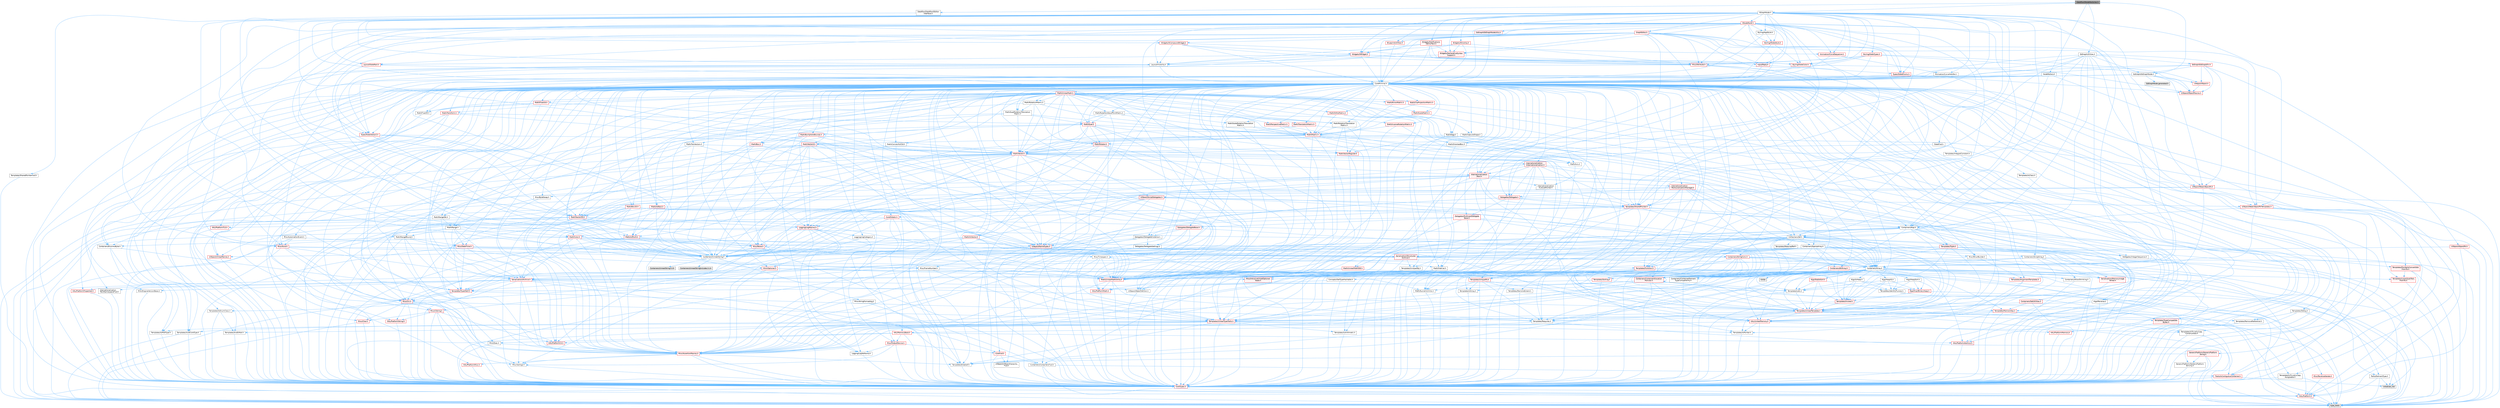 digraph "DataflowSNodeFactories.h"
{
 // INTERACTIVE_SVG=YES
 // LATEX_PDF_SIZE
  bgcolor="transparent";
  edge [fontname=Helvetica,fontsize=10,labelfontname=Helvetica,labelfontsize=10];
  node [fontname=Helvetica,fontsize=10,shape=box,height=0.2,width=0.4];
  Node1 [id="Node000001",label="DataflowSNodeFactories.h",height=0.2,width=0.4,color="gray40", fillcolor="grey60", style="filled", fontcolor="black",tooltip=" "];
  Node1 -> Node2 [id="edge1_Node000001_Node000002",color="steelblue1",style="solid",tooltip=" "];
  Node2 [id="Node000002",label="EdGraphUtilities.h",height=0.2,width=0.4,color="grey40", fillcolor="white", style="filled",URL="$da/db8/EdGraphUtilities_8h.html",tooltip=" "];
  Node2 -> Node3 [id="edge2_Node000002_Node000003",color="steelblue1",style="solid",tooltip=" "];
  Node3 [id="Node000003",label="Containers/Array.h",height=0.2,width=0.4,color="grey40", fillcolor="white", style="filled",URL="$df/dd0/Array_8h.html",tooltip=" "];
  Node3 -> Node4 [id="edge3_Node000003_Node000004",color="steelblue1",style="solid",tooltip=" "];
  Node4 [id="Node000004",label="CoreTypes.h",height=0.2,width=0.4,color="red", fillcolor="#FFF0F0", style="filled",URL="$dc/dec/CoreTypes_8h.html",tooltip=" "];
  Node4 -> Node5 [id="edge4_Node000004_Node000005",color="steelblue1",style="solid",tooltip=" "];
  Node5 [id="Node000005",label="HAL/Platform.h",height=0.2,width=0.4,color="red", fillcolor="#FFF0F0", style="filled",URL="$d9/dd0/Platform_8h.html",tooltip=" "];
  Node5 -> Node8 [id="edge5_Node000005_Node000008",color="steelblue1",style="solid",tooltip=" "];
  Node8 [id="Node000008",label="type_traits",height=0.2,width=0.4,color="grey60", fillcolor="#E0E0E0", style="filled",tooltip=" "];
  Node3 -> Node18 [id="edge6_Node000003_Node000018",color="steelblue1",style="solid",tooltip=" "];
  Node18 [id="Node000018",label="Misc/AssertionMacros.h",height=0.2,width=0.4,color="red", fillcolor="#FFF0F0", style="filled",URL="$d0/dfa/AssertionMacros_8h.html",tooltip=" "];
  Node18 -> Node4 [id="edge7_Node000018_Node000004",color="steelblue1",style="solid",tooltip=" "];
  Node18 -> Node5 [id="edge8_Node000018_Node000005",color="steelblue1",style="solid",tooltip=" "];
  Node18 -> Node19 [id="edge9_Node000018_Node000019",color="steelblue1",style="solid",tooltip=" "];
  Node19 [id="Node000019",label="HAL/PlatformMisc.h",height=0.2,width=0.4,color="red", fillcolor="#FFF0F0", style="filled",URL="$d0/df5/PlatformMisc_8h.html",tooltip=" "];
  Node19 -> Node4 [id="edge10_Node000019_Node000004",color="steelblue1",style="solid",tooltip=" "];
  Node18 -> Node55 [id="edge11_Node000018_Node000055",color="steelblue1",style="solid",tooltip=" "];
  Node55 [id="Node000055",label="Templates/EnableIf.h",height=0.2,width=0.4,color="grey40", fillcolor="white", style="filled",URL="$d7/d60/EnableIf_8h.html",tooltip=" "];
  Node55 -> Node4 [id="edge12_Node000055_Node000004",color="steelblue1",style="solid",tooltip=" "];
  Node18 -> Node61 [id="edge13_Node000018_Node000061",color="steelblue1",style="solid",tooltip=" "];
  Node61 [id="Node000061",label="Misc/VarArgs.h",height=0.2,width=0.4,color="grey40", fillcolor="white", style="filled",URL="$d5/d6f/VarArgs_8h.html",tooltip=" "];
  Node61 -> Node4 [id="edge14_Node000061_Node000004",color="steelblue1",style="solid",tooltip=" "];
  Node3 -> Node69 [id="edge15_Node000003_Node000069",color="steelblue1",style="solid",tooltip=" "];
  Node69 [id="Node000069",label="Misc/IntrusiveUnsetOptional\lState.h",height=0.2,width=0.4,color="red", fillcolor="#FFF0F0", style="filled",URL="$d2/d0a/IntrusiveUnsetOptionalState_8h.html",tooltip=" "];
  Node3 -> Node71 [id="edge16_Node000003_Node000071",color="steelblue1",style="solid",tooltip=" "];
  Node71 [id="Node000071",label="Misc/ReverseIterate.h",height=0.2,width=0.4,color="red", fillcolor="#FFF0F0", style="filled",URL="$db/de3/ReverseIterate_8h.html",tooltip=" "];
  Node71 -> Node5 [id="edge17_Node000071_Node000005",color="steelblue1",style="solid",tooltip=" "];
  Node3 -> Node73 [id="edge18_Node000003_Node000073",color="steelblue1",style="solid",tooltip=" "];
  Node73 [id="Node000073",label="HAL/UnrealMemory.h",height=0.2,width=0.4,color="red", fillcolor="#FFF0F0", style="filled",URL="$d9/d96/UnrealMemory_8h.html",tooltip=" "];
  Node73 -> Node4 [id="edge19_Node000073_Node000004",color="steelblue1",style="solid",tooltip=" "];
  Node73 -> Node77 [id="edge20_Node000073_Node000077",color="steelblue1",style="solid",tooltip=" "];
  Node77 [id="Node000077",label="HAL/MemoryBase.h",height=0.2,width=0.4,color="red", fillcolor="#FFF0F0", style="filled",URL="$d6/d9f/MemoryBase_8h.html",tooltip=" "];
  Node77 -> Node4 [id="edge21_Node000077_Node000004",color="steelblue1",style="solid",tooltip=" "];
  Node77 -> Node48 [id="edge22_Node000077_Node000048",color="steelblue1",style="solid",tooltip=" "];
  Node48 [id="Node000048",label="HAL/PlatformAtomics.h",height=0.2,width=0.4,color="red", fillcolor="#FFF0F0", style="filled",URL="$d3/d36/PlatformAtomics_8h.html",tooltip=" "];
  Node48 -> Node4 [id="edge23_Node000048_Node000004",color="steelblue1",style="solid",tooltip=" "];
  Node77 -> Node31 [id="edge24_Node000077_Node000031",color="steelblue1",style="solid",tooltip=" "];
  Node31 [id="Node000031",label="HAL/PlatformCrt.h",height=0.2,width=0.4,color="red", fillcolor="#FFF0F0", style="filled",URL="$d8/d75/PlatformCrt_8h.html",tooltip=" "];
  Node77 -> Node78 [id="edge25_Node000077_Node000078",color="steelblue1",style="solid",tooltip=" "];
  Node78 [id="Node000078",label="Misc/Exec.h",height=0.2,width=0.4,color="grey40", fillcolor="white", style="filled",URL="$de/ddb/Exec_8h.html",tooltip=" "];
  Node78 -> Node4 [id="edge26_Node000078_Node000004",color="steelblue1",style="solid",tooltip=" "];
  Node78 -> Node18 [id="edge27_Node000078_Node000018",color="steelblue1",style="solid",tooltip=" "];
  Node77 -> Node79 [id="edge28_Node000077_Node000079",color="steelblue1",style="solid",tooltip=" "];
  Node79 [id="Node000079",label="Misc/OutputDevice.h",height=0.2,width=0.4,color="red", fillcolor="#FFF0F0", style="filled",URL="$d7/d32/OutputDevice_8h.html",tooltip=" "];
  Node79 -> Node26 [id="edge29_Node000079_Node000026",color="steelblue1",style="solid",tooltip=" "];
  Node26 [id="Node000026",label="CoreFwd.h",height=0.2,width=0.4,color="red", fillcolor="#FFF0F0", style="filled",URL="$d1/d1e/CoreFwd_8h.html",tooltip=" "];
  Node26 -> Node4 [id="edge30_Node000026_Node000004",color="steelblue1",style="solid",tooltip=" "];
  Node26 -> Node27 [id="edge31_Node000026_Node000027",color="steelblue1",style="solid",tooltip=" "];
  Node27 [id="Node000027",label="Containers/ContainersFwd.h",height=0.2,width=0.4,color="grey40", fillcolor="white", style="filled",URL="$d4/d0a/ContainersFwd_8h.html",tooltip=" "];
  Node27 -> Node5 [id="edge32_Node000027_Node000005",color="steelblue1",style="solid",tooltip=" "];
  Node27 -> Node4 [id="edge33_Node000027_Node000004",color="steelblue1",style="solid",tooltip=" "];
  Node27 -> Node24 [id="edge34_Node000027_Node000024",color="steelblue1",style="solid",tooltip=" "];
  Node24 [id="Node000024",label="Traits/IsContiguousContainer.h",height=0.2,width=0.4,color="red", fillcolor="#FFF0F0", style="filled",URL="$d5/d3c/IsContiguousContainer_8h.html",tooltip=" "];
  Node24 -> Node4 [id="edge35_Node000024_Node000004",color="steelblue1",style="solid",tooltip=" "];
  Node24 -> Node23 [id="edge36_Node000024_Node000023",color="steelblue1",style="solid",tooltip=" "];
  Node23 [id="Node000023",label="initializer_list",height=0.2,width=0.4,color="grey60", fillcolor="#E0E0E0", style="filled",tooltip=" "];
  Node26 -> Node29 [id="edge37_Node000026_Node000029",color="steelblue1",style="solid",tooltip=" "];
  Node29 [id="Node000029",label="UObject/UObjectHierarchy\lFwd.h",height=0.2,width=0.4,color="grey40", fillcolor="white", style="filled",URL="$d3/d13/UObjectHierarchyFwd_8h.html",tooltip=" "];
  Node79 -> Node4 [id="edge38_Node000079_Node000004",color="steelblue1",style="solid",tooltip=" "];
  Node79 -> Node80 [id="edge39_Node000079_Node000080",color="steelblue1",style="solid",tooltip=" "];
  Node80 [id="Node000080",label="Logging/LogVerbosity.h",height=0.2,width=0.4,color="grey40", fillcolor="white", style="filled",URL="$d2/d8f/LogVerbosity_8h.html",tooltip=" "];
  Node80 -> Node4 [id="edge40_Node000080_Node000004",color="steelblue1",style="solid",tooltip=" "];
  Node79 -> Node61 [id="edge41_Node000079_Node000061",color="steelblue1",style="solid",tooltip=" "];
  Node73 -> Node90 [id="edge42_Node000073_Node000090",color="steelblue1",style="solid",tooltip=" "];
  Node90 [id="Node000090",label="HAL/PlatformMemory.h",height=0.2,width=0.4,color="red", fillcolor="#FFF0F0", style="filled",URL="$de/d68/PlatformMemory_8h.html",tooltip=" "];
  Node90 -> Node4 [id="edge43_Node000090_Node000004",color="steelblue1",style="solid",tooltip=" "];
  Node73 -> Node93 [id="edge44_Node000073_Node000093",color="steelblue1",style="solid",tooltip=" "];
  Node93 [id="Node000093",label="Templates/IsPointer.h",height=0.2,width=0.4,color="grey40", fillcolor="white", style="filled",URL="$d7/d05/IsPointer_8h.html",tooltip=" "];
  Node93 -> Node4 [id="edge45_Node000093_Node000004",color="steelblue1",style="solid",tooltip=" "];
  Node3 -> Node94 [id="edge46_Node000003_Node000094",color="steelblue1",style="solid",tooltip=" "];
  Node94 [id="Node000094",label="Templates/UnrealTypeTraits.h",height=0.2,width=0.4,color="red", fillcolor="#FFF0F0", style="filled",URL="$d2/d2d/UnrealTypeTraits_8h.html",tooltip=" "];
  Node94 -> Node4 [id="edge47_Node000094_Node000004",color="steelblue1",style="solid",tooltip=" "];
  Node94 -> Node93 [id="edge48_Node000094_Node000093",color="steelblue1",style="solid",tooltip=" "];
  Node94 -> Node18 [id="edge49_Node000094_Node000018",color="steelblue1",style="solid",tooltip=" "];
  Node94 -> Node86 [id="edge50_Node000094_Node000086",color="steelblue1",style="solid",tooltip=" "];
  Node86 [id="Node000086",label="Templates/AndOrNot.h",height=0.2,width=0.4,color="grey40", fillcolor="white", style="filled",URL="$db/d0a/AndOrNot_8h.html",tooltip=" "];
  Node86 -> Node4 [id="edge51_Node000086_Node000004",color="steelblue1",style="solid",tooltip=" "];
  Node94 -> Node55 [id="edge52_Node000094_Node000055",color="steelblue1",style="solid",tooltip=" "];
  Node94 -> Node95 [id="edge53_Node000094_Node000095",color="steelblue1",style="solid",tooltip=" "];
  Node95 [id="Node000095",label="Templates/IsArithmetic.h",height=0.2,width=0.4,color="grey40", fillcolor="white", style="filled",URL="$d2/d5d/IsArithmetic_8h.html",tooltip=" "];
  Node95 -> Node4 [id="edge54_Node000095_Node000004",color="steelblue1",style="solid",tooltip=" "];
  Node94 -> Node97 [id="edge55_Node000094_Node000097",color="steelblue1",style="solid",tooltip=" "];
  Node97 [id="Node000097",label="Templates/IsPODType.h",height=0.2,width=0.4,color="grey40", fillcolor="white", style="filled",URL="$d7/db1/IsPODType_8h.html",tooltip=" "];
  Node97 -> Node4 [id="edge56_Node000097_Node000004",color="steelblue1",style="solid",tooltip=" "];
  Node94 -> Node98 [id="edge57_Node000094_Node000098",color="steelblue1",style="solid",tooltip=" "];
  Node98 [id="Node000098",label="Templates/IsUECoreType.h",height=0.2,width=0.4,color="grey40", fillcolor="white", style="filled",URL="$d1/db8/IsUECoreType_8h.html",tooltip=" "];
  Node98 -> Node4 [id="edge58_Node000098_Node000004",color="steelblue1",style="solid",tooltip=" "];
  Node98 -> Node8 [id="edge59_Node000098_Node000008",color="steelblue1",style="solid",tooltip=" "];
  Node94 -> Node87 [id="edge60_Node000094_Node000087",color="steelblue1",style="solid",tooltip=" "];
  Node87 [id="Node000087",label="Templates/IsTriviallyCopy\lConstructible.h",height=0.2,width=0.4,color="grey40", fillcolor="white", style="filled",URL="$d3/d78/IsTriviallyCopyConstructible_8h.html",tooltip=" "];
  Node87 -> Node4 [id="edge61_Node000087_Node000004",color="steelblue1",style="solid",tooltip=" "];
  Node87 -> Node8 [id="edge62_Node000087_Node000008",color="steelblue1",style="solid",tooltip=" "];
  Node3 -> Node99 [id="edge63_Node000003_Node000099",color="steelblue1",style="solid",tooltip=" "];
  Node99 [id="Node000099",label="Templates/UnrealTemplate.h",height=0.2,width=0.4,color="red", fillcolor="#FFF0F0", style="filled",URL="$d4/d24/UnrealTemplate_8h.html",tooltip=" "];
  Node99 -> Node4 [id="edge64_Node000099_Node000004",color="steelblue1",style="solid",tooltip=" "];
  Node99 -> Node93 [id="edge65_Node000099_Node000093",color="steelblue1",style="solid",tooltip=" "];
  Node99 -> Node73 [id="edge66_Node000099_Node000073",color="steelblue1",style="solid",tooltip=" "];
  Node99 -> Node94 [id="edge67_Node000099_Node000094",color="steelblue1",style="solid",tooltip=" "];
  Node99 -> Node102 [id="edge68_Node000099_Node000102",color="steelblue1",style="solid",tooltip=" "];
  Node102 [id="Node000102",label="Templates/RemoveReference.h",height=0.2,width=0.4,color="grey40", fillcolor="white", style="filled",URL="$da/dbe/RemoveReference_8h.html",tooltip=" "];
  Node102 -> Node4 [id="edge69_Node000102_Node000004",color="steelblue1",style="solid",tooltip=" "];
  Node99 -> Node63 [id="edge70_Node000099_Node000063",color="steelblue1",style="solid",tooltip=" "];
  Node63 [id="Node000063",label="Templates/Requires.h",height=0.2,width=0.4,color="grey40", fillcolor="white", style="filled",URL="$dc/d96/Requires_8h.html",tooltip=" "];
  Node63 -> Node55 [id="edge71_Node000063_Node000055",color="steelblue1",style="solid",tooltip=" "];
  Node63 -> Node8 [id="edge72_Node000063_Node000008",color="steelblue1",style="solid",tooltip=" "];
  Node99 -> Node103 [id="edge73_Node000099_Node000103",color="steelblue1",style="solid",tooltip=" "];
  Node103 [id="Node000103",label="Templates/TypeCompatible\lBytes.h",height=0.2,width=0.4,color="red", fillcolor="#FFF0F0", style="filled",URL="$df/d0a/TypeCompatibleBytes_8h.html",tooltip=" "];
  Node103 -> Node4 [id="edge74_Node000103_Node000004",color="steelblue1",style="solid",tooltip=" "];
  Node103 -> Node8 [id="edge75_Node000103_Node000008",color="steelblue1",style="solid",tooltip=" "];
  Node99 -> Node24 [id="edge76_Node000099_Node000024",color="steelblue1",style="solid",tooltip=" "];
  Node99 -> Node8 [id="edge77_Node000099_Node000008",color="steelblue1",style="solid",tooltip=" "];
  Node3 -> Node105 [id="edge78_Node000003_Node000105",color="steelblue1",style="solid",tooltip=" "];
  Node105 [id="Node000105",label="Containers/AllowShrinking.h",height=0.2,width=0.4,color="grey40", fillcolor="white", style="filled",URL="$d7/d1a/AllowShrinking_8h.html",tooltip=" "];
  Node105 -> Node4 [id="edge79_Node000105_Node000004",color="steelblue1",style="solid",tooltip=" "];
  Node3 -> Node106 [id="edge80_Node000003_Node000106",color="steelblue1",style="solid",tooltip=" "];
  Node106 [id="Node000106",label="Containers/ContainerAllocation\lPolicies.h",height=0.2,width=0.4,color="red", fillcolor="#FFF0F0", style="filled",URL="$d7/dff/ContainerAllocationPolicies_8h.html",tooltip=" "];
  Node106 -> Node4 [id="edge81_Node000106_Node000004",color="steelblue1",style="solid",tooltip=" "];
  Node106 -> Node106 [id="edge82_Node000106_Node000106",color="steelblue1",style="solid",tooltip=" "];
  Node106 -> Node108 [id="edge83_Node000106_Node000108",color="steelblue1",style="solid",tooltip=" "];
  Node108 [id="Node000108",label="HAL/PlatformMath.h",height=0.2,width=0.4,color="red", fillcolor="#FFF0F0", style="filled",URL="$dc/d53/PlatformMath_8h.html",tooltip=" "];
  Node108 -> Node4 [id="edge84_Node000108_Node000004",color="steelblue1",style="solid",tooltip=" "];
  Node106 -> Node73 [id="edge85_Node000106_Node000073",color="steelblue1",style="solid",tooltip=" "];
  Node106 -> Node41 [id="edge86_Node000106_Node000041",color="steelblue1",style="solid",tooltip=" "];
  Node41 [id="Node000041",label="Math/NumericLimits.h",height=0.2,width=0.4,color="grey40", fillcolor="white", style="filled",URL="$df/d1b/NumericLimits_8h.html",tooltip=" "];
  Node41 -> Node4 [id="edge87_Node000041_Node000004",color="steelblue1",style="solid",tooltip=" "];
  Node106 -> Node18 [id="edge88_Node000106_Node000018",color="steelblue1",style="solid",tooltip=" "];
  Node106 -> Node117 [id="edge89_Node000106_Node000117",color="steelblue1",style="solid",tooltip=" "];
  Node117 [id="Node000117",label="Templates/MemoryOps.h",height=0.2,width=0.4,color="red", fillcolor="#FFF0F0", style="filled",URL="$db/dea/MemoryOps_8h.html",tooltip=" "];
  Node117 -> Node4 [id="edge90_Node000117_Node000004",color="steelblue1",style="solid",tooltip=" "];
  Node117 -> Node73 [id="edge91_Node000117_Node000073",color="steelblue1",style="solid",tooltip=" "];
  Node117 -> Node88 [id="edge92_Node000117_Node000088",color="steelblue1",style="solid",tooltip=" "];
  Node88 [id="Node000088",label="Templates/IsTriviallyCopy\lAssignable.h",height=0.2,width=0.4,color="grey40", fillcolor="white", style="filled",URL="$d2/df2/IsTriviallyCopyAssignable_8h.html",tooltip=" "];
  Node88 -> Node4 [id="edge93_Node000088_Node000004",color="steelblue1",style="solid",tooltip=" "];
  Node88 -> Node8 [id="edge94_Node000088_Node000008",color="steelblue1",style="solid",tooltip=" "];
  Node117 -> Node87 [id="edge95_Node000117_Node000087",color="steelblue1",style="solid",tooltip=" "];
  Node117 -> Node63 [id="edge96_Node000117_Node000063",color="steelblue1",style="solid",tooltip=" "];
  Node117 -> Node94 [id="edge97_Node000117_Node000094",color="steelblue1",style="solid",tooltip=" "];
  Node117 -> Node8 [id="edge98_Node000117_Node000008",color="steelblue1",style="solid",tooltip=" "];
  Node106 -> Node103 [id="edge99_Node000106_Node000103",color="steelblue1",style="solid",tooltip=" "];
  Node106 -> Node8 [id="edge100_Node000106_Node000008",color="steelblue1",style="solid",tooltip=" "];
  Node3 -> Node118 [id="edge101_Node000003_Node000118",color="steelblue1",style="solid",tooltip=" "];
  Node118 [id="Node000118",label="Containers/ContainerElement\lTypeCompatibility.h",height=0.2,width=0.4,color="grey40", fillcolor="white", style="filled",URL="$df/ddf/ContainerElementTypeCompatibility_8h.html",tooltip=" "];
  Node118 -> Node4 [id="edge102_Node000118_Node000004",color="steelblue1",style="solid",tooltip=" "];
  Node118 -> Node94 [id="edge103_Node000118_Node000094",color="steelblue1",style="solid",tooltip=" "];
  Node3 -> Node119 [id="edge104_Node000003_Node000119",color="steelblue1",style="solid",tooltip=" "];
  Node119 [id="Node000119",label="Serialization/Archive.h",height=0.2,width=0.4,color="red", fillcolor="#FFF0F0", style="filled",URL="$d7/d3b/Archive_8h.html",tooltip=" "];
  Node119 -> Node26 [id="edge105_Node000119_Node000026",color="steelblue1",style="solid",tooltip=" "];
  Node119 -> Node4 [id="edge106_Node000119_Node000004",color="steelblue1",style="solid",tooltip=" "];
  Node119 -> Node120 [id="edge107_Node000119_Node000120",color="steelblue1",style="solid",tooltip=" "];
  Node120 [id="Node000120",label="HAL/PlatformProperties.h",height=0.2,width=0.4,color="red", fillcolor="#FFF0F0", style="filled",URL="$d9/db0/PlatformProperties_8h.html",tooltip=" "];
  Node120 -> Node4 [id="edge108_Node000120_Node000004",color="steelblue1",style="solid",tooltip=" "];
  Node119 -> Node123 [id="edge109_Node000119_Node000123",color="steelblue1",style="solid",tooltip=" "];
  Node123 [id="Node000123",label="Internationalization\l/TextNamespaceFwd.h",height=0.2,width=0.4,color="grey40", fillcolor="white", style="filled",URL="$d8/d97/TextNamespaceFwd_8h.html",tooltip=" "];
  Node123 -> Node4 [id="edge110_Node000123_Node000004",color="steelblue1",style="solid",tooltip=" "];
  Node119 -> Node18 [id="edge111_Node000119_Node000018",color="steelblue1",style="solid",tooltip=" "];
  Node119 -> Node124 [id="edge112_Node000119_Node000124",color="steelblue1",style="solid",tooltip=" "];
  Node124 [id="Node000124",label="Misc/EngineVersionBase.h",height=0.2,width=0.4,color="grey40", fillcolor="white", style="filled",URL="$d5/d2b/EngineVersionBase_8h.html",tooltip=" "];
  Node124 -> Node4 [id="edge113_Node000124_Node000004",color="steelblue1",style="solid",tooltip=" "];
  Node119 -> Node61 [id="edge114_Node000119_Node000061",color="steelblue1",style="solid",tooltip=" "];
  Node119 -> Node55 [id="edge115_Node000119_Node000055",color="steelblue1",style="solid",tooltip=" "];
  Node119 -> Node127 [id="edge116_Node000119_Node000127",color="steelblue1",style="solid",tooltip=" "];
  Node127 [id="Node000127",label="Templates/IsEnumClass.h",height=0.2,width=0.4,color="grey40", fillcolor="white", style="filled",URL="$d7/d15/IsEnumClass_8h.html",tooltip=" "];
  Node127 -> Node4 [id="edge117_Node000127_Node000004",color="steelblue1",style="solid",tooltip=" "];
  Node127 -> Node86 [id="edge118_Node000127_Node000086",color="steelblue1",style="solid",tooltip=" "];
  Node119 -> Node99 [id="edge119_Node000119_Node000099",color="steelblue1",style="solid",tooltip=" "];
  Node119 -> Node128 [id="edge120_Node000119_Node000128",color="steelblue1",style="solid",tooltip=" "];
  Node128 [id="Node000128",label="UObject/ObjectVersion.h",height=0.2,width=0.4,color="grey40", fillcolor="white", style="filled",URL="$da/d63/ObjectVersion_8h.html",tooltip=" "];
  Node128 -> Node4 [id="edge121_Node000128_Node000004",color="steelblue1",style="solid",tooltip=" "];
  Node3 -> Node129 [id="edge122_Node000003_Node000129",color="steelblue1",style="solid",tooltip=" "];
  Node129 [id="Node000129",label="Serialization/MemoryImage\lWriter.h",height=0.2,width=0.4,color="red", fillcolor="#FFF0F0", style="filled",URL="$d0/d08/MemoryImageWriter_8h.html",tooltip=" "];
  Node129 -> Node4 [id="edge123_Node000129_Node000004",color="steelblue1",style="solid",tooltip=" "];
  Node3 -> Node143 [id="edge124_Node000003_Node000143",color="steelblue1",style="solid",tooltip=" "];
  Node143 [id="Node000143",label="Algo/Heapify.h",height=0.2,width=0.4,color="grey40", fillcolor="white", style="filled",URL="$d0/d2a/Heapify_8h.html",tooltip=" "];
  Node143 -> Node144 [id="edge125_Node000143_Node000144",color="steelblue1",style="solid",tooltip=" "];
  Node144 [id="Node000144",label="Algo/Impl/BinaryHeap.h",height=0.2,width=0.4,color="red", fillcolor="#FFF0F0", style="filled",URL="$d7/da3/Algo_2Impl_2BinaryHeap_8h.html",tooltip=" "];
  Node144 -> Node145 [id="edge126_Node000144_Node000145",color="steelblue1",style="solid",tooltip=" "];
  Node145 [id="Node000145",label="Templates/Invoke.h",height=0.2,width=0.4,color="red", fillcolor="#FFF0F0", style="filled",URL="$d7/deb/Invoke_8h.html",tooltip=" "];
  Node145 -> Node4 [id="edge127_Node000145_Node000004",color="steelblue1",style="solid",tooltip=" "];
  Node145 -> Node99 [id="edge128_Node000145_Node000099",color="steelblue1",style="solid",tooltip=" "];
  Node145 -> Node8 [id="edge129_Node000145_Node000008",color="steelblue1",style="solid",tooltip=" "];
  Node144 -> Node8 [id="edge130_Node000144_Node000008",color="steelblue1",style="solid",tooltip=" "];
  Node143 -> Node149 [id="edge131_Node000143_Node000149",color="steelblue1",style="solid",tooltip=" "];
  Node149 [id="Node000149",label="Templates/IdentityFunctor.h",height=0.2,width=0.4,color="grey40", fillcolor="white", style="filled",URL="$d7/d2e/IdentityFunctor_8h.html",tooltip=" "];
  Node149 -> Node5 [id="edge132_Node000149_Node000005",color="steelblue1",style="solid",tooltip=" "];
  Node143 -> Node145 [id="edge133_Node000143_Node000145",color="steelblue1",style="solid",tooltip=" "];
  Node143 -> Node150 [id="edge134_Node000143_Node000150",color="steelblue1",style="solid",tooltip=" "];
  Node150 [id="Node000150",label="Templates/Less.h",height=0.2,width=0.4,color="grey40", fillcolor="white", style="filled",URL="$de/dc8/Less_8h.html",tooltip=" "];
  Node150 -> Node4 [id="edge135_Node000150_Node000004",color="steelblue1",style="solid",tooltip=" "];
  Node150 -> Node99 [id="edge136_Node000150_Node000099",color="steelblue1",style="solid",tooltip=" "];
  Node143 -> Node99 [id="edge137_Node000143_Node000099",color="steelblue1",style="solid",tooltip=" "];
  Node3 -> Node151 [id="edge138_Node000003_Node000151",color="steelblue1",style="solid",tooltip=" "];
  Node151 [id="Node000151",label="Algo/HeapSort.h",height=0.2,width=0.4,color="grey40", fillcolor="white", style="filled",URL="$d3/d92/HeapSort_8h.html",tooltip=" "];
  Node151 -> Node144 [id="edge139_Node000151_Node000144",color="steelblue1",style="solid",tooltip=" "];
  Node151 -> Node149 [id="edge140_Node000151_Node000149",color="steelblue1",style="solid",tooltip=" "];
  Node151 -> Node150 [id="edge141_Node000151_Node000150",color="steelblue1",style="solid",tooltip=" "];
  Node151 -> Node99 [id="edge142_Node000151_Node000099",color="steelblue1",style="solid",tooltip=" "];
  Node3 -> Node152 [id="edge143_Node000003_Node000152",color="steelblue1",style="solid",tooltip=" "];
  Node152 [id="Node000152",label="Algo/IsHeap.h",height=0.2,width=0.4,color="grey40", fillcolor="white", style="filled",URL="$de/d32/IsHeap_8h.html",tooltip=" "];
  Node152 -> Node144 [id="edge144_Node000152_Node000144",color="steelblue1",style="solid",tooltip=" "];
  Node152 -> Node149 [id="edge145_Node000152_Node000149",color="steelblue1",style="solid",tooltip=" "];
  Node152 -> Node145 [id="edge146_Node000152_Node000145",color="steelblue1",style="solid",tooltip=" "];
  Node152 -> Node150 [id="edge147_Node000152_Node000150",color="steelblue1",style="solid",tooltip=" "];
  Node152 -> Node99 [id="edge148_Node000152_Node000099",color="steelblue1",style="solid",tooltip=" "];
  Node3 -> Node144 [id="edge149_Node000003_Node000144",color="steelblue1",style="solid",tooltip=" "];
  Node3 -> Node153 [id="edge150_Node000003_Node000153",color="steelblue1",style="solid",tooltip=" "];
  Node153 [id="Node000153",label="Algo/StableSort.h",height=0.2,width=0.4,color="red", fillcolor="#FFF0F0", style="filled",URL="$d7/d3c/StableSort_8h.html",tooltip=" "];
  Node153 -> Node149 [id="edge151_Node000153_Node000149",color="steelblue1",style="solid",tooltip=" "];
  Node153 -> Node145 [id="edge152_Node000153_Node000145",color="steelblue1",style="solid",tooltip=" "];
  Node153 -> Node150 [id="edge153_Node000153_Node000150",color="steelblue1",style="solid",tooltip=" "];
  Node153 -> Node99 [id="edge154_Node000153_Node000099",color="steelblue1",style="solid",tooltip=" "];
  Node3 -> Node156 [id="edge155_Node000003_Node000156",color="steelblue1",style="solid",tooltip=" "];
  Node156 [id="Node000156",label="Concepts/GetTypeHashable.h",height=0.2,width=0.4,color="grey40", fillcolor="white", style="filled",URL="$d3/da2/GetTypeHashable_8h.html",tooltip=" "];
  Node156 -> Node4 [id="edge156_Node000156_Node000004",color="steelblue1",style="solid",tooltip=" "];
  Node156 -> Node134 [id="edge157_Node000156_Node000134",color="steelblue1",style="solid",tooltip=" "];
  Node134 [id="Node000134",label="Templates/TypeHash.h",height=0.2,width=0.4,color="red", fillcolor="#FFF0F0", style="filled",URL="$d1/d62/TypeHash_8h.html",tooltip=" "];
  Node134 -> Node4 [id="edge158_Node000134_Node000004",color="steelblue1",style="solid",tooltip=" "];
  Node134 -> Node63 [id="edge159_Node000134_Node000063",color="steelblue1",style="solid",tooltip=" "];
  Node134 -> Node135 [id="edge160_Node000134_Node000135",color="steelblue1",style="solid",tooltip=" "];
  Node135 [id="Node000135",label="Misc/Crc.h",height=0.2,width=0.4,color="red", fillcolor="#FFF0F0", style="filled",URL="$d4/dd2/Crc_8h.html",tooltip=" "];
  Node135 -> Node4 [id="edge161_Node000135_Node000004",color="steelblue1",style="solid",tooltip=" "];
  Node135 -> Node75 [id="edge162_Node000135_Node000075",color="steelblue1",style="solid",tooltip=" "];
  Node75 [id="Node000075",label="HAL/PlatformString.h",height=0.2,width=0.4,color="red", fillcolor="#FFF0F0", style="filled",URL="$db/db5/PlatformString_8h.html",tooltip=" "];
  Node75 -> Node4 [id="edge163_Node000075_Node000004",color="steelblue1",style="solid",tooltip=" "];
  Node135 -> Node18 [id="edge164_Node000135_Node000018",color="steelblue1",style="solid",tooltip=" "];
  Node135 -> Node136 [id="edge165_Node000135_Node000136",color="steelblue1",style="solid",tooltip=" "];
  Node136 [id="Node000136",label="Misc/CString.h",height=0.2,width=0.4,color="red", fillcolor="#FFF0F0", style="filled",URL="$d2/d49/CString_8h.html",tooltip=" "];
  Node136 -> Node4 [id="edge166_Node000136_Node000004",color="steelblue1",style="solid",tooltip=" "];
  Node136 -> Node31 [id="edge167_Node000136_Node000031",color="steelblue1",style="solid",tooltip=" "];
  Node136 -> Node75 [id="edge168_Node000136_Node000075",color="steelblue1",style="solid",tooltip=" "];
  Node136 -> Node18 [id="edge169_Node000136_Node000018",color="steelblue1",style="solid",tooltip=" "];
  Node136 -> Node137 [id="edge170_Node000136_Node000137",color="steelblue1",style="solid",tooltip=" "];
  Node137 [id="Node000137",label="Misc/Char.h",height=0.2,width=0.4,color="red", fillcolor="#FFF0F0", style="filled",URL="$d0/d58/Char_8h.html",tooltip=" "];
  Node137 -> Node4 [id="edge171_Node000137_Node000004",color="steelblue1",style="solid",tooltip=" "];
  Node137 -> Node8 [id="edge172_Node000137_Node000008",color="steelblue1",style="solid",tooltip=" "];
  Node136 -> Node61 [id="edge173_Node000136_Node000061",color="steelblue1",style="solid",tooltip=" "];
  Node135 -> Node137 [id="edge174_Node000135_Node000137",color="steelblue1",style="solid",tooltip=" "];
  Node135 -> Node94 [id="edge175_Node000135_Node000094",color="steelblue1",style="solid",tooltip=" "];
  Node134 -> Node8 [id="edge176_Node000134_Node000008",color="steelblue1",style="solid",tooltip=" "];
  Node3 -> Node149 [id="edge177_Node000003_Node000149",color="steelblue1",style="solid",tooltip=" "];
  Node3 -> Node145 [id="edge178_Node000003_Node000145",color="steelblue1",style="solid",tooltip=" "];
  Node3 -> Node150 [id="edge179_Node000003_Node000150",color="steelblue1",style="solid",tooltip=" "];
  Node3 -> Node157 [id="edge180_Node000003_Node000157",color="steelblue1",style="solid",tooltip=" "];
  Node157 [id="Node000157",label="Templates/LosesQualifiers\lFromTo.h",height=0.2,width=0.4,color="red", fillcolor="#FFF0F0", style="filled",URL="$d2/db3/LosesQualifiersFromTo_8h.html",tooltip=" "];
  Node157 -> Node8 [id="edge181_Node000157_Node000008",color="steelblue1",style="solid",tooltip=" "];
  Node3 -> Node63 [id="edge182_Node000003_Node000063",color="steelblue1",style="solid",tooltip=" "];
  Node3 -> Node158 [id="edge183_Node000003_Node000158",color="steelblue1",style="solid",tooltip=" "];
  Node158 [id="Node000158",label="Templates/Sorting.h",height=0.2,width=0.4,color="red", fillcolor="#FFF0F0", style="filled",URL="$d3/d9e/Sorting_8h.html",tooltip=" "];
  Node158 -> Node4 [id="edge184_Node000158_Node000004",color="steelblue1",style="solid",tooltip=" "];
  Node158 -> Node108 [id="edge185_Node000158_Node000108",color="steelblue1",style="solid",tooltip=" "];
  Node158 -> Node150 [id="edge186_Node000158_Node000150",color="steelblue1",style="solid",tooltip=" "];
  Node3 -> Node162 [id="edge187_Node000003_Node000162",color="steelblue1",style="solid",tooltip=" "];
  Node162 [id="Node000162",label="Templates/AlignmentTemplates.h",height=0.2,width=0.4,color="red", fillcolor="#FFF0F0", style="filled",URL="$dd/d32/AlignmentTemplates_8h.html",tooltip=" "];
  Node162 -> Node4 [id="edge188_Node000162_Node000004",color="steelblue1",style="solid",tooltip=" "];
  Node162 -> Node93 [id="edge189_Node000162_Node000093",color="steelblue1",style="solid",tooltip=" "];
  Node3 -> Node22 [id="edge190_Node000003_Node000022",color="steelblue1",style="solid",tooltip=" "];
  Node22 [id="Node000022",label="Traits/ElementType.h",height=0.2,width=0.4,color="grey40", fillcolor="white", style="filled",URL="$d5/d4f/ElementType_8h.html",tooltip=" "];
  Node22 -> Node5 [id="edge191_Node000022_Node000005",color="steelblue1",style="solid",tooltip=" "];
  Node22 -> Node23 [id="edge192_Node000022_Node000023",color="steelblue1",style="solid",tooltip=" "];
  Node22 -> Node8 [id="edge193_Node000022_Node000008",color="steelblue1",style="solid",tooltip=" "];
  Node3 -> Node114 [id="edge194_Node000003_Node000114",color="steelblue1",style="solid",tooltip=" "];
  Node114 [id="Node000114",label="limits",height=0.2,width=0.4,color="grey60", fillcolor="#E0E0E0", style="filled",tooltip=" "];
  Node3 -> Node8 [id="edge195_Node000003_Node000008",color="steelblue1",style="solid",tooltip=" "];
  Node2 -> Node163 [id="edge196_Node000002_Node000163",color="steelblue1",style="solid",tooltip=" "];
  Node163 [id="Node000163",label="Containers/Map.h",height=0.2,width=0.4,color="grey40", fillcolor="white", style="filled",URL="$df/d79/Map_8h.html",tooltip=" "];
  Node163 -> Node4 [id="edge197_Node000163_Node000004",color="steelblue1",style="solid",tooltip=" "];
  Node163 -> Node164 [id="edge198_Node000163_Node000164",color="steelblue1",style="solid",tooltip=" "];
  Node164 [id="Node000164",label="Algo/Reverse.h",height=0.2,width=0.4,color="grey40", fillcolor="white", style="filled",URL="$d5/d93/Reverse_8h.html",tooltip=" "];
  Node164 -> Node4 [id="edge199_Node000164_Node000004",color="steelblue1",style="solid",tooltip=" "];
  Node164 -> Node99 [id="edge200_Node000164_Node000099",color="steelblue1",style="solid",tooltip=" "];
  Node163 -> Node118 [id="edge201_Node000163_Node000118",color="steelblue1",style="solid",tooltip=" "];
  Node163 -> Node165 [id="edge202_Node000163_Node000165",color="steelblue1",style="solid",tooltip=" "];
  Node165 [id="Node000165",label="Containers/Set.h",height=0.2,width=0.4,color="grey40", fillcolor="white", style="filled",URL="$d4/d45/Set_8h.html",tooltip=" "];
  Node165 -> Node106 [id="edge203_Node000165_Node000106",color="steelblue1",style="solid",tooltip=" "];
  Node165 -> Node118 [id="edge204_Node000165_Node000118",color="steelblue1",style="solid",tooltip=" "];
  Node165 -> Node166 [id="edge205_Node000165_Node000166",color="steelblue1",style="solid",tooltip=" "];
  Node166 [id="Node000166",label="Containers/SetUtilities.h",height=0.2,width=0.4,color="red", fillcolor="#FFF0F0", style="filled",URL="$dc/de5/SetUtilities_8h.html",tooltip=" "];
  Node166 -> Node4 [id="edge206_Node000166_Node000004",color="steelblue1",style="solid",tooltip=" "];
  Node166 -> Node117 [id="edge207_Node000166_Node000117",color="steelblue1",style="solid",tooltip=" "];
  Node166 -> Node94 [id="edge208_Node000166_Node000094",color="steelblue1",style="solid",tooltip=" "];
  Node165 -> Node167 [id="edge209_Node000165_Node000167",color="steelblue1",style="solid",tooltip=" "];
  Node167 [id="Node000167",label="Containers/SparseArray.h",height=0.2,width=0.4,color="grey40", fillcolor="white", style="filled",URL="$d5/dbf/SparseArray_8h.html",tooltip=" "];
  Node167 -> Node4 [id="edge210_Node000167_Node000004",color="steelblue1",style="solid",tooltip=" "];
  Node167 -> Node18 [id="edge211_Node000167_Node000018",color="steelblue1",style="solid",tooltip=" "];
  Node167 -> Node73 [id="edge212_Node000167_Node000073",color="steelblue1",style="solid",tooltip=" "];
  Node167 -> Node94 [id="edge213_Node000167_Node000094",color="steelblue1",style="solid",tooltip=" "];
  Node167 -> Node99 [id="edge214_Node000167_Node000099",color="steelblue1",style="solid",tooltip=" "];
  Node167 -> Node106 [id="edge215_Node000167_Node000106",color="steelblue1",style="solid",tooltip=" "];
  Node167 -> Node150 [id="edge216_Node000167_Node000150",color="steelblue1",style="solid",tooltip=" "];
  Node167 -> Node3 [id="edge217_Node000167_Node000003",color="steelblue1",style="solid",tooltip=" "];
  Node167 -> Node161 [id="edge218_Node000167_Node000161",color="steelblue1",style="solid",tooltip=" "];
  Node161 [id="Node000161",label="Math/UnrealMathUtility.h",height=0.2,width=0.4,color="red", fillcolor="#FFF0F0", style="filled",URL="$db/db8/UnrealMathUtility_8h.html",tooltip=" "];
  Node161 -> Node4 [id="edge219_Node000161_Node000004",color="steelblue1",style="solid",tooltip=" "];
  Node161 -> Node18 [id="edge220_Node000161_Node000018",color="steelblue1",style="solid",tooltip=" "];
  Node161 -> Node108 [id="edge221_Node000161_Node000108",color="steelblue1",style="solid",tooltip=" "];
  Node161 -> Node63 [id="edge222_Node000161_Node000063",color="steelblue1",style="solid",tooltip=" "];
  Node167 -> Node168 [id="edge223_Node000167_Node000168",color="steelblue1",style="solid",tooltip=" "];
  Node168 [id="Node000168",label="Containers/ScriptArray.h",height=0.2,width=0.4,color="grey40", fillcolor="white", style="filled",URL="$dc/daf/ScriptArray_8h.html",tooltip=" "];
  Node168 -> Node4 [id="edge224_Node000168_Node000004",color="steelblue1",style="solid",tooltip=" "];
  Node168 -> Node18 [id="edge225_Node000168_Node000018",color="steelblue1",style="solid",tooltip=" "];
  Node168 -> Node73 [id="edge226_Node000168_Node000073",color="steelblue1",style="solid",tooltip=" "];
  Node168 -> Node105 [id="edge227_Node000168_Node000105",color="steelblue1",style="solid",tooltip=" "];
  Node168 -> Node106 [id="edge228_Node000168_Node000106",color="steelblue1",style="solid",tooltip=" "];
  Node168 -> Node3 [id="edge229_Node000168_Node000003",color="steelblue1",style="solid",tooltip=" "];
  Node168 -> Node23 [id="edge230_Node000168_Node000023",color="steelblue1",style="solid",tooltip=" "];
  Node167 -> Node169 [id="edge231_Node000167_Node000169",color="steelblue1",style="solid",tooltip=" "];
  Node169 [id="Node000169",label="Containers/BitArray.h",height=0.2,width=0.4,color="red", fillcolor="#FFF0F0", style="filled",URL="$d1/de4/BitArray_8h.html",tooltip=" "];
  Node169 -> Node106 [id="edge232_Node000169_Node000106",color="steelblue1",style="solid",tooltip=" "];
  Node169 -> Node4 [id="edge233_Node000169_Node000004",color="steelblue1",style="solid",tooltip=" "];
  Node169 -> Node48 [id="edge234_Node000169_Node000048",color="steelblue1",style="solid",tooltip=" "];
  Node169 -> Node73 [id="edge235_Node000169_Node000073",color="steelblue1",style="solid",tooltip=" "];
  Node169 -> Node161 [id="edge236_Node000169_Node000161",color="steelblue1",style="solid",tooltip=" "];
  Node169 -> Node18 [id="edge237_Node000169_Node000018",color="steelblue1",style="solid",tooltip=" "];
  Node169 -> Node119 [id="edge238_Node000169_Node000119",color="steelblue1",style="solid",tooltip=" "];
  Node169 -> Node129 [id="edge239_Node000169_Node000129",color="steelblue1",style="solid",tooltip=" "];
  Node169 -> Node55 [id="edge240_Node000169_Node000055",color="steelblue1",style="solid",tooltip=" "];
  Node169 -> Node145 [id="edge241_Node000169_Node000145",color="steelblue1",style="solid",tooltip=" "];
  Node169 -> Node99 [id="edge242_Node000169_Node000099",color="steelblue1",style="solid",tooltip=" "];
  Node169 -> Node94 [id="edge243_Node000169_Node000094",color="steelblue1",style="solid",tooltip=" "];
  Node167 -> Node170 [id="edge244_Node000167_Node000170",color="steelblue1",style="solid",tooltip=" "];
  Node170 [id="Node000170",label="Serialization/Structured\lArchive.h",height=0.2,width=0.4,color="red", fillcolor="#FFF0F0", style="filled",URL="$d9/d1e/StructuredArchive_8h.html",tooltip=" "];
  Node170 -> Node3 [id="edge245_Node000170_Node000003",color="steelblue1",style="solid",tooltip=" "];
  Node170 -> Node106 [id="edge246_Node000170_Node000106",color="steelblue1",style="solid",tooltip=" "];
  Node170 -> Node4 [id="edge247_Node000170_Node000004",color="steelblue1",style="solid",tooltip=" "];
  Node170 -> Node119 [id="edge248_Node000170_Node000119",color="steelblue1",style="solid",tooltip=" "];
  Node170 -> Node181 [id="edge249_Node000170_Node000181",color="steelblue1",style="solid",tooltip=" "];
  Node181 [id="Node000181",label="Templates/UniqueObj.h",height=0.2,width=0.4,color="grey40", fillcolor="white", style="filled",URL="$da/d95/UniqueObj_8h.html",tooltip=" "];
  Node181 -> Node4 [id="edge250_Node000181_Node000004",color="steelblue1",style="solid",tooltip=" "];
  Node181 -> Node182 [id="edge251_Node000181_Node000182",color="steelblue1",style="solid",tooltip=" "];
  Node182 [id="Node000182",label="Templates/UniquePtr.h",height=0.2,width=0.4,color="red", fillcolor="#FFF0F0", style="filled",URL="$de/d1a/UniquePtr_8h.html",tooltip=" "];
  Node182 -> Node4 [id="edge252_Node000182_Node000004",color="steelblue1",style="solid",tooltip=" "];
  Node182 -> Node99 [id="edge253_Node000182_Node000099",color="steelblue1",style="solid",tooltip=" "];
  Node182 -> Node183 [id="edge254_Node000182_Node000183",color="steelblue1",style="solid",tooltip=" "];
  Node183 [id="Node000183",label="Templates/IsArray.h",height=0.2,width=0.4,color="grey40", fillcolor="white", style="filled",URL="$d8/d8d/IsArray_8h.html",tooltip=" "];
  Node183 -> Node4 [id="edge255_Node000183_Node000004",color="steelblue1",style="solid",tooltip=" "];
  Node182 -> Node184 [id="edge256_Node000182_Node000184",color="steelblue1",style="solid",tooltip=" "];
  Node184 [id="Node000184",label="Templates/RemoveExtent.h",height=0.2,width=0.4,color="grey40", fillcolor="white", style="filled",URL="$dc/de9/RemoveExtent_8h.html",tooltip=" "];
  Node184 -> Node4 [id="edge257_Node000184_Node000004",color="steelblue1",style="solid",tooltip=" "];
  Node182 -> Node63 [id="edge258_Node000182_Node000063",color="steelblue1",style="solid",tooltip=" "];
  Node182 -> Node8 [id="edge259_Node000182_Node000008",color="steelblue1",style="solid",tooltip=" "];
  Node167 -> Node129 [id="edge260_Node000167_Node000129",color="steelblue1",style="solid",tooltip=" "];
  Node167 -> Node186 [id="edge261_Node000167_Node000186",color="steelblue1",style="solid",tooltip=" "];
  Node186 [id="Node000186",label="Containers/UnrealString.h",height=0.2,width=0.4,color="grey40", fillcolor="white", style="filled",URL="$d5/dba/UnrealString_8h.html",tooltip=" "];
  Node186 -> Node187 [id="edge262_Node000186_Node000187",color="steelblue1",style="solid",tooltip=" "];
  Node187 [id="Node000187",label="Containers/UnrealStringIncludes.h.inl",height=0.2,width=0.4,color="grey60", fillcolor="#E0E0E0", style="filled",tooltip=" "];
  Node186 -> Node188 [id="edge263_Node000186_Node000188",color="steelblue1",style="solid",tooltip=" "];
  Node188 [id="Node000188",label="Containers/UnrealString.h.inl",height=0.2,width=0.4,color="grey60", fillcolor="#E0E0E0", style="filled",tooltip=" "];
  Node186 -> Node189 [id="edge264_Node000186_Node000189",color="steelblue1",style="solid",tooltip=" "];
  Node189 [id="Node000189",label="Misc/StringFormatArg.h",height=0.2,width=0.4,color="grey40", fillcolor="white", style="filled",URL="$d2/d16/StringFormatArg_8h.html",tooltip=" "];
  Node189 -> Node27 [id="edge265_Node000189_Node000027",color="steelblue1",style="solid",tooltip=" "];
  Node167 -> Node69 [id="edge266_Node000167_Node000069",color="steelblue1",style="solid",tooltip=" "];
  Node165 -> Node27 [id="edge267_Node000165_Node000027",color="steelblue1",style="solid",tooltip=" "];
  Node165 -> Node161 [id="edge268_Node000165_Node000161",color="steelblue1",style="solid",tooltip=" "];
  Node165 -> Node18 [id="edge269_Node000165_Node000018",color="steelblue1",style="solid",tooltip=" "];
  Node165 -> Node190 [id="edge270_Node000165_Node000190",color="steelblue1",style="solid",tooltip=" "];
  Node190 [id="Node000190",label="Misc/StructBuilder.h",height=0.2,width=0.4,color="grey40", fillcolor="white", style="filled",URL="$d9/db3/StructBuilder_8h.html",tooltip=" "];
  Node190 -> Node4 [id="edge271_Node000190_Node000004",color="steelblue1",style="solid",tooltip=" "];
  Node190 -> Node161 [id="edge272_Node000190_Node000161",color="steelblue1",style="solid",tooltip=" "];
  Node190 -> Node162 [id="edge273_Node000190_Node000162",color="steelblue1",style="solid",tooltip=" "];
  Node165 -> Node129 [id="edge274_Node000165_Node000129",color="steelblue1",style="solid",tooltip=" "];
  Node165 -> Node170 [id="edge275_Node000165_Node000170",color="steelblue1",style="solid",tooltip=" "];
  Node165 -> Node191 [id="edge276_Node000165_Node000191",color="steelblue1",style="solid",tooltip=" "];
  Node191 [id="Node000191",label="Templates/Function.h",height=0.2,width=0.4,color="red", fillcolor="#FFF0F0", style="filled",URL="$df/df5/Function_8h.html",tooltip=" "];
  Node191 -> Node4 [id="edge277_Node000191_Node000004",color="steelblue1",style="solid",tooltip=" "];
  Node191 -> Node18 [id="edge278_Node000191_Node000018",color="steelblue1",style="solid",tooltip=" "];
  Node191 -> Node69 [id="edge279_Node000191_Node000069",color="steelblue1",style="solid",tooltip=" "];
  Node191 -> Node73 [id="edge280_Node000191_Node000073",color="steelblue1",style="solid",tooltip=" "];
  Node191 -> Node94 [id="edge281_Node000191_Node000094",color="steelblue1",style="solid",tooltip=" "];
  Node191 -> Node145 [id="edge282_Node000191_Node000145",color="steelblue1",style="solid",tooltip=" "];
  Node191 -> Node99 [id="edge283_Node000191_Node000099",color="steelblue1",style="solid",tooltip=" "];
  Node191 -> Node63 [id="edge284_Node000191_Node000063",color="steelblue1",style="solid",tooltip=" "];
  Node191 -> Node161 [id="edge285_Node000191_Node000161",color="steelblue1",style="solid",tooltip=" "];
  Node191 -> Node8 [id="edge286_Node000191_Node000008",color="steelblue1",style="solid",tooltip=" "];
  Node165 -> Node193 [id="edge287_Node000165_Node000193",color="steelblue1",style="solid",tooltip=" "];
  Node193 [id="Node000193",label="Templates/RetainedRef.h",height=0.2,width=0.4,color="grey40", fillcolor="white", style="filled",URL="$d1/dac/RetainedRef_8h.html",tooltip=" "];
  Node165 -> Node158 [id="edge288_Node000165_Node000158",color="steelblue1",style="solid",tooltip=" "];
  Node165 -> Node134 [id="edge289_Node000165_Node000134",color="steelblue1",style="solid",tooltip=" "];
  Node165 -> Node99 [id="edge290_Node000165_Node000099",color="steelblue1",style="solid",tooltip=" "];
  Node165 -> Node23 [id="edge291_Node000165_Node000023",color="steelblue1",style="solid",tooltip=" "];
  Node165 -> Node8 [id="edge292_Node000165_Node000008",color="steelblue1",style="solid",tooltip=" "];
  Node163 -> Node186 [id="edge293_Node000163_Node000186",color="steelblue1",style="solid",tooltip=" "];
  Node163 -> Node18 [id="edge294_Node000163_Node000018",color="steelblue1",style="solid",tooltip=" "];
  Node163 -> Node190 [id="edge295_Node000163_Node000190",color="steelblue1",style="solid",tooltip=" "];
  Node163 -> Node191 [id="edge296_Node000163_Node000191",color="steelblue1",style="solid",tooltip=" "];
  Node163 -> Node158 [id="edge297_Node000163_Node000158",color="steelblue1",style="solid",tooltip=" "];
  Node163 -> Node194 [id="edge298_Node000163_Node000194",color="steelblue1",style="solid",tooltip=" "];
  Node194 [id="Node000194",label="Templates/Tuple.h",height=0.2,width=0.4,color="red", fillcolor="#FFF0F0", style="filled",URL="$d2/d4f/Tuple_8h.html",tooltip=" "];
  Node194 -> Node4 [id="edge299_Node000194_Node000004",color="steelblue1",style="solid",tooltip=" "];
  Node194 -> Node99 [id="edge300_Node000194_Node000099",color="steelblue1",style="solid",tooltip=" "];
  Node194 -> Node195 [id="edge301_Node000194_Node000195",color="steelblue1",style="solid",tooltip=" "];
  Node195 [id="Node000195",label="Delegates/IntegerSequence.h",height=0.2,width=0.4,color="grey40", fillcolor="white", style="filled",URL="$d2/dcc/IntegerSequence_8h.html",tooltip=" "];
  Node195 -> Node4 [id="edge302_Node000195_Node000004",color="steelblue1",style="solid",tooltip=" "];
  Node194 -> Node145 [id="edge303_Node000194_Node000145",color="steelblue1",style="solid",tooltip=" "];
  Node194 -> Node170 [id="edge304_Node000194_Node000170",color="steelblue1",style="solid",tooltip=" "];
  Node194 -> Node63 [id="edge305_Node000194_Node000063",color="steelblue1",style="solid",tooltip=" "];
  Node194 -> Node134 [id="edge306_Node000194_Node000134",color="steelblue1",style="solid",tooltip=" "];
  Node194 -> Node8 [id="edge307_Node000194_Node000008",color="steelblue1",style="solid",tooltip=" "];
  Node163 -> Node99 [id="edge308_Node000163_Node000099",color="steelblue1",style="solid",tooltip=" "];
  Node163 -> Node94 [id="edge309_Node000163_Node000094",color="steelblue1",style="solid",tooltip=" "];
  Node163 -> Node8 [id="edge310_Node000163_Node000008",color="steelblue1",style="solid",tooltip=" "];
  Node2 -> Node165 [id="edge311_Node000002_Node000165",color="steelblue1",style="solid",tooltip=" "];
  Node2 -> Node186 [id="edge312_Node000002_Node000186",color="steelblue1",style="solid",tooltip=" "];
  Node2 -> Node197 [id="edge313_Node000002_Node000197",color="steelblue1",style="solid",tooltip=" "];
  Node197 [id="Node000197",label="CoreMinimal.h",height=0.2,width=0.4,color="grey40", fillcolor="white", style="filled",URL="$d7/d67/CoreMinimal_8h.html",tooltip=" "];
  Node197 -> Node4 [id="edge314_Node000197_Node000004",color="steelblue1",style="solid",tooltip=" "];
  Node197 -> Node26 [id="edge315_Node000197_Node000026",color="steelblue1",style="solid",tooltip=" "];
  Node197 -> Node29 [id="edge316_Node000197_Node000029",color="steelblue1",style="solid",tooltip=" "];
  Node197 -> Node27 [id="edge317_Node000197_Node000027",color="steelblue1",style="solid",tooltip=" "];
  Node197 -> Node61 [id="edge318_Node000197_Node000061",color="steelblue1",style="solid",tooltip=" "];
  Node197 -> Node80 [id="edge319_Node000197_Node000080",color="steelblue1",style="solid",tooltip=" "];
  Node197 -> Node79 [id="edge320_Node000197_Node000079",color="steelblue1",style="solid",tooltip=" "];
  Node197 -> Node31 [id="edge321_Node000197_Node000031",color="steelblue1",style="solid",tooltip=" "];
  Node197 -> Node19 [id="edge322_Node000197_Node000019",color="steelblue1",style="solid",tooltip=" "];
  Node197 -> Node18 [id="edge323_Node000197_Node000018",color="steelblue1",style="solid",tooltip=" "];
  Node197 -> Node93 [id="edge324_Node000197_Node000093",color="steelblue1",style="solid",tooltip=" "];
  Node197 -> Node90 [id="edge325_Node000197_Node000090",color="steelblue1",style="solid",tooltip=" "];
  Node197 -> Node48 [id="edge326_Node000197_Node000048",color="steelblue1",style="solid",tooltip=" "];
  Node197 -> Node78 [id="edge327_Node000197_Node000078",color="steelblue1",style="solid",tooltip=" "];
  Node197 -> Node77 [id="edge328_Node000197_Node000077",color="steelblue1",style="solid",tooltip=" "];
  Node197 -> Node73 [id="edge329_Node000197_Node000073",color="steelblue1",style="solid",tooltip=" "];
  Node197 -> Node95 [id="edge330_Node000197_Node000095",color="steelblue1",style="solid",tooltip=" "];
  Node197 -> Node86 [id="edge331_Node000197_Node000086",color="steelblue1",style="solid",tooltip=" "];
  Node197 -> Node97 [id="edge332_Node000197_Node000097",color="steelblue1",style="solid",tooltip=" "];
  Node197 -> Node98 [id="edge333_Node000197_Node000098",color="steelblue1",style="solid",tooltip=" "];
  Node197 -> Node87 [id="edge334_Node000197_Node000087",color="steelblue1",style="solid",tooltip=" "];
  Node197 -> Node94 [id="edge335_Node000197_Node000094",color="steelblue1",style="solid",tooltip=" "];
  Node197 -> Node55 [id="edge336_Node000197_Node000055",color="steelblue1",style="solid",tooltip=" "];
  Node197 -> Node102 [id="edge337_Node000197_Node000102",color="steelblue1",style="solid",tooltip=" "];
  Node197 -> Node198 [id="edge338_Node000197_Node000198",color="steelblue1",style="solid",tooltip=" "];
  Node198 [id="Node000198",label="Templates/IntegralConstant.h",height=0.2,width=0.4,color="grey40", fillcolor="white", style="filled",URL="$db/d1b/IntegralConstant_8h.html",tooltip=" "];
  Node198 -> Node4 [id="edge339_Node000198_Node000004",color="steelblue1",style="solid",tooltip=" "];
  Node197 -> Node199 [id="edge340_Node000197_Node000199",color="steelblue1",style="solid",tooltip=" "];
  Node199 [id="Node000199",label="Templates/IsClass.h",height=0.2,width=0.4,color="grey40", fillcolor="white", style="filled",URL="$db/dcb/IsClass_8h.html",tooltip=" "];
  Node199 -> Node4 [id="edge341_Node000199_Node000004",color="steelblue1",style="solid",tooltip=" "];
  Node197 -> Node103 [id="edge342_Node000197_Node000103",color="steelblue1",style="solid",tooltip=" "];
  Node197 -> Node24 [id="edge343_Node000197_Node000024",color="steelblue1",style="solid",tooltip=" "];
  Node197 -> Node99 [id="edge344_Node000197_Node000099",color="steelblue1",style="solid",tooltip=" "];
  Node197 -> Node41 [id="edge345_Node000197_Node000041",color="steelblue1",style="solid",tooltip=" "];
  Node197 -> Node108 [id="edge346_Node000197_Node000108",color="steelblue1",style="solid",tooltip=" "];
  Node197 -> Node88 [id="edge347_Node000197_Node000088",color="steelblue1",style="solid",tooltip=" "];
  Node197 -> Node117 [id="edge348_Node000197_Node000117",color="steelblue1",style="solid",tooltip=" "];
  Node197 -> Node106 [id="edge349_Node000197_Node000106",color="steelblue1",style="solid",tooltip=" "];
  Node197 -> Node127 [id="edge350_Node000197_Node000127",color="steelblue1",style="solid",tooltip=" "];
  Node197 -> Node120 [id="edge351_Node000197_Node000120",color="steelblue1",style="solid",tooltip=" "];
  Node197 -> Node124 [id="edge352_Node000197_Node000124",color="steelblue1",style="solid",tooltip=" "];
  Node197 -> Node123 [id="edge353_Node000197_Node000123",color="steelblue1",style="solid",tooltip=" "];
  Node197 -> Node119 [id="edge354_Node000197_Node000119",color="steelblue1",style="solid",tooltip=" "];
  Node197 -> Node150 [id="edge355_Node000197_Node000150",color="steelblue1",style="solid",tooltip=" "];
  Node197 -> Node158 [id="edge356_Node000197_Node000158",color="steelblue1",style="solid",tooltip=" "];
  Node197 -> Node137 [id="edge357_Node000197_Node000137",color="steelblue1",style="solid",tooltip=" "];
  Node197 -> Node200 [id="edge358_Node000197_Node000200",color="steelblue1",style="solid",tooltip=" "];
  Node200 [id="Node000200",label="GenericPlatform/GenericPlatform\lStricmp.h",height=0.2,width=0.4,color="grey40", fillcolor="white", style="filled",URL="$d2/d86/GenericPlatformStricmp_8h.html",tooltip=" "];
  Node200 -> Node4 [id="edge359_Node000200_Node000004",color="steelblue1",style="solid",tooltip=" "];
  Node197 -> Node201 [id="edge360_Node000197_Node000201",color="steelblue1",style="solid",tooltip=" "];
  Node201 [id="Node000201",label="GenericPlatform/GenericPlatform\lString.h",height=0.2,width=0.4,color="red", fillcolor="#FFF0F0", style="filled",URL="$dd/d20/GenericPlatformString_8h.html",tooltip=" "];
  Node201 -> Node4 [id="edge361_Node000201_Node000004",color="steelblue1",style="solid",tooltip=" "];
  Node201 -> Node200 [id="edge362_Node000201_Node000200",color="steelblue1",style="solid",tooltip=" "];
  Node201 -> Node55 [id="edge363_Node000201_Node000055",color="steelblue1",style="solid",tooltip=" "];
  Node201 -> Node8 [id="edge364_Node000201_Node000008",color="steelblue1",style="solid",tooltip=" "];
  Node197 -> Node75 [id="edge365_Node000197_Node000075",color="steelblue1",style="solid",tooltip=" "];
  Node197 -> Node136 [id="edge366_Node000197_Node000136",color="steelblue1",style="solid",tooltip=" "];
  Node197 -> Node135 [id="edge367_Node000197_Node000135",color="steelblue1",style="solid",tooltip=" "];
  Node197 -> Node161 [id="edge368_Node000197_Node000161",color="steelblue1",style="solid",tooltip=" "];
  Node197 -> Node186 [id="edge369_Node000197_Node000186",color="steelblue1",style="solid",tooltip=" "];
  Node197 -> Node3 [id="edge370_Node000197_Node000003",color="steelblue1",style="solid",tooltip=" "];
  Node197 -> Node204 [id="edge371_Node000197_Node000204",color="steelblue1",style="solid",tooltip=" "];
  Node204 [id="Node000204",label="Misc/FrameNumber.h",height=0.2,width=0.4,color="grey40", fillcolor="white", style="filled",URL="$dd/dbd/FrameNumber_8h.html",tooltip=" "];
  Node204 -> Node4 [id="edge372_Node000204_Node000004",color="steelblue1",style="solid",tooltip=" "];
  Node204 -> Node41 [id="edge373_Node000204_Node000041",color="steelblue1",style="solid",tooltip=" "];
  Node204 -> Node161 [id="edge374_Node000204_Node000161",color="steelblue1",style="solid",tooltip=" "];
  Node204 -> Node55 [id="edge375_Node000204_Node000055",color="steelblue1",style="solid",tooltip=" "];
  Node204 -> Node94 [id="edge376_Node000204_Node000094",color="steelblue1",style="solid",tooltip=" "];
  Node197 -> Node205 [id="edge377_Node000197_Node000205",color="steelblue1",style="solid",tooltip=" "];
  Node205 [id="Node000205",label="Misc/Timespan.h",height=0.2,width=0.4,color="grey40", fillcolor="white", style="filled",URL="$da/dd9/Timespan_8h.html",tooltip=" "];
  Node205 -> Node4 [id="edge378_Node000205_Node000004",color="steelblue1",style="solid",tooltip=" "];
  Node205 -> Node206 [id="edge379_Node000205_Node000206",color="steelblue1",style="solid",tooltip=" "];
  Node206 [id="Node000206",label="Math/Interval.h",height=0.2,width=0.4,color="grey40", fillcolor="white", style="filled",URL="$d1/d55/Interval_8h.html",tooltip=" "];
  Node206 -> Node4 [id="edge380_Node000206_Node000004",color="steelblue1",style="solid",tooltip=" "];
  Node206 -> Node95 [id="edge381_Node000206_Node000095",color="steelblue1",style="solid",tooltip=" "];
  Node206 -> Node94 [id="edge382_Node000206_Node000094",color="steelblue1",style="solid",tooltip=" "];
  Node206 -> Node41 [id="edge383_Node000206_Node000041",color="steelblue1",style="solid",tooltip=" "];
  Node206 -> Node161 [id="edge384_Node000206_Node000161",color="steelblue1",style="solid",tooltip=" "];
  Node205 -> Node161 [id="edge385_Node000205_Node000161",color="steelblue1",style="solid",tooltip=" "];
  Node205 -> Node18 [id="edge386_Node000205_Node000018",color="steelblue1",style="solid",tooltip=" "];
  Node197 -> Node207 [id="edge387_Node000197_Node000207",color="steelblue1",style="solid",tooltip=" "];
  Node207 [id="Node000207",label="Containers/StringConv.h",height=0.2,width=0.4,color="red", fillcolor="#FFF0F0", style="filled",URL="$d3/ddf/StringConv_8h.html",tooltip=" "];
  Node207 -> Node4 [id="edge388_Node000207_Node000004",color="steelblue1",style="solid",tooltip=" "];
  Node207 -> Node18 [id="edge389_Node000207_Node000018",color="steelblue1",style="solid",tooltip=" "];
  Node207 -> Node106 [id="edge390_Node000207_Node000106",color="steelblue1",style="solid",tooltip=" "];
  Node207 -> Node3 [id="edge391_Node000207_Node000003",color="steelblue1",style="solid",tooltip=" "];
  Node207 -> Node136 [id="edge392_Node000207_Node000136",color="steelblue1",style="solid",tooltip=" "];
  Node207 -> Node183 [id="edge393_Node000207_Node000183",color="steelblue1",style="solid",tooltip=" "];
  Node207 -> Node99 [id="edge394_Node000207_Node000099",color="steelblue1",style="solid",tooltip=" "];
  Node207 -> Node94 [id="edge395_Node000207_Node000094",color="steelblue1",style="solid",tooltip=" "];
  Node207 -> Node22 [id="edge396_Node000207_Node000022",color="steelblue1",style="solid",tooltip=" "];
  Node207 -> Node24 [id="edge397_Node000207_Node000024",color="steelblue1",style="solid",tooltip=" "];
  Node207 -> Node8 [id="edge398_Node000207_Node000008",color="steelblue1",style="solid",tooltip=" "];
  Node197 -> Node208 [id="edge399_Node000197_Node000208",color="steelblue1",style="solid",tooltip=" "];
  Node208 [id="Node000208",label="UObject/UnrealNames.h",height=0.2,width=0.4,color="red", fillcolor="#FFF0F0", style="filled",URL="$d8/db1/UnrealNames_8h.html",tooltip=" "];
  Node208 -> Node4 [id="edge400_Node000208_Node000004",color="steelblue1",style="solid",tooltip=" "];
  Node197 -> Node210 [id="edge401_Node000197_Node000210",color="steelblue1",style="solid",tooltip=" "];
  Node210 [id="Node000210",label="UObject/NameTypes.h",height=0.2,width=0.4,color="red", fillcolor="#FFF0F0", style="filled",URL="$d6/d35/NameTypes_8h.html",tooltip=" "];
  Node210 -> Node4 [id="edge402_Node000210_Node000004",color="steelblue1",style="solid",tooltip=" "];
  Node210 -> Node18 [id="edge403_Node000210_Node000018",color="steelblue1",style="solid",tooltip=" "];
  Node210 -> Node73 [id="edge404_Node000210_Node000073",color="steelblue1",style="solid",tooltip=" "];
  Node210 -> Node94 [id="edge405_Node000210_Node000094",color="steelblue1",style="solid",tooltip=" "];
  Node210 -> Node99 [id="edge406_Node000210_Node000099",color="steelblue1",style="solid",tooltip=" "];
  Node210 -> Node186 [id="edge407_Node000210_Node000186",color="steelblue1",style="solid",tooltip=" "];
  Node210 -> Node207 [id="edge408_Node000210_Node000207",color="steelblue1",style="solid",tooltip=" "];
  Node210 -> Node208 [id="edge409_Node000210_Node000208",color="steelblue1",style="solid",tooltip=" "];
  Node210 -> Node69 [id="edge410_Node000210_Node000069",color="steelblue1",style="solid",tooltip=" "];
  Node197 -> Node218 [id="edge411_Node000197_Node000218",color="steelblue1",style="solid",tooltip=" "];
  Node218 [id="Node000218",label="Misc/Parse.h",height=0.2,width=0.4,color="red", fillcolor="#FFF0F0", style="filled",URL="$dc/d71/Parse_8h.html",tooltip=" "];
  Node218 -> Node186 [id="edge412_Node000218_Node000186",color="steelblue1",style="solid",tooltip=" "];
  Node218 -> Node4 [id="edge413_Node000218_Node000004",color="steelblue1",style="solid",tooltip=" "];
  Node218 -> Node31 [id="edge414_Node000218_Node000031",color="steelblue1",style="solid",tooltip=" "];
  Node218 -> Node191 [id="edge415_Node000218_Node000191",color="steelblue1",style="solid",tooltip=" "];
  Node197 -> Node162 [id="edge416_Node000197_Node000162",color="steelblue1",style="solid",tooltip=" "];
  Node197 -> Node190 [id="edge417_Node000197_Node000190",color="steelblue1",style="solid",tooltip=" "];
  Node197 -> Node110 [id="edge418_Node000197_Node000110",color="steelblue1",style="solid",tooltip=" "];
  Node110 [id="Node000110",label="Templates/Decay.h",height=0.2,width=0.4,color="grey40", fillcolor="white", style="filled",URL="$dd/d0f/Decay_8h.html",tooltip=" "];
  Node110 -> Node4 [id="edge419_Node000110_Node000004",color="steelblue1",style="solid",tooltip=" "];
  Node110 -> Node102 [id="edge420_Node000110_Node000102",color="steelblue1",style="solid",tooltip=" "];
  Node110 -> Node8 [id="edge421_Node000110_Node000008",color="steelblue1",style="solid",tooltip=" "];
  Node197 -> Node219 [id="edge422_Node000197_Node000219",color="steelblue1",style="solid",tooltip=" "];
  Node219 [id="Node000219",label="Templates/PointerIsConvertible\lFromTo.h",height=0.2,width=0.4,color="red", fillcolor="#FFF0F0", style="filled",URL="$d6/d65/PointerIsConvertibleFromTo_8h.html",tooltip=" "];
  Node219 -> Node4 [id="edge423_Node000219_Node000004",color="steelblue1",style="solid",tooltip=" "];
  Node219 -> Node157 [id="edge424_Node000219_Node000157",color="steelblue1",style="solid",tooltip=" "];
  Node219 -> Node8 [id="edge425_Node000219_Node000008",color="steelblue1",style="solid",tooltip=" "];
  Node197 -> Node145 [id="edge426_Node000197_Node000145",color="steelblue1",style="solid",tooltip=" "];
  Node197 -> Node191 [id="edge427_Node000197_Node000191",color="steelblue1",style="solid",tooltip=" "];
  Node197 -> Node134 [id="edge428_Node000197_Node000134",color="steelblue1",style="solid",tooltip=" "];
  Node197 -> Node168 [id="edge429_Node000197_Node000168",color="steelblue1",style="solid",tooltip=" "];
  Node197 -> Node169 [id="edge430_Node000197_Node000169",color="steelblue1",style="solid",tooltip=" "];
  Node197 -> Node167 [id="edge431_Node000197_Node000167",color="steelblue1",style="solid",tooltip=" "];
  Node197 -> Node165 [id="edge432_Node000197_Node000165",color="steelblue1",style="solid",tooltip=" "];
  Node197 -> Node164 [id="edge433_Node000197_Node000164",color="steelblue1",style="solid",tooltip=" "];
  Node197 -> Node163 [id="edge434_Node000197_Node000163",color="steelblue1",style="solid",tooltip=" "];
  Node197 -> Node220 [id="edge435_Node000197_Node000220",color="steelblue1",style="solid",tooltip=" "];
  Node220 [id="Node000220",label="Math/IntPoint.h",height=0.2,width=0.4,color="red", fillcolor="#FFF0F0", style="filled",URL="$d3/df7/IntPoint_8h.html",tooltip=" "];
  Node220 -> Node4 [id="edge436_Node000220_Node000004",color="steelblue1",style="solid",tooltip=" "];
  Node220 -> Node18 [id="edge437_Node000220_Node000018",color="steelblue1",style="solid",tooltip=" "];
  Node220 -> Node218 [id="edge438_Node000220_Node000218",color="steelblue1",style="solid",tooltip=" "];
  Node220 -> Node161 [id="edge439_Node000220_Node000161",color="steelblue1",style="solid",tooltip=" "];
  Node220 -> Node186 [id="edge440_Node000220_Node000186",color="steelblue1",style="solid",tooltip=" "];
  Node220 -> Node170 [id="edge441_Node000220_Node000170",color="steelblue1",style="solid",tooltip=" "];
  Node220 -> Node134 [id="edge442_Node000220_Node000134",color="steelblue1",style="solid",tooltip=" "];
  Node197 -> Node222 [id="edge443_Node000197_Node000222",color="steelblue1",style="solid",tooltip=" "];
  Node222 [id="Node000222",label="Math/IntVector.h",height=0.2,width=0.4,color="red", fillcolor="#FFF0F0", style="filled",URL="$d7/d44/IntVector_8h.html",tooltip=" "];
  Node222 -> Node4 [id="edge444_Node000222_Node000004",color="steelblue1",style="solid",tooltip=" "];
  Node222 -> Node135 [id="edge445_Node000222_Node000135",color="steelblue1",style="solid",tooltip=" "];
  Node222 -> Node218 [id="edge446_Node000222_Node000218",color="steelblue1",style="solid",tooltip=" "];
  Node222 -> Node161 [id="edge447_Node000222_Node000161",color="steelblue1",style="solid",tooltip=" "];
  Node222 -> Node186 [id="edge448_Node000222_Node000186",color="steelblue1",style="solid",tooltip=" "];
  Node222 -> Node170 [id="edge449_Node000222_Node000170",color="steelblue1",style="solid",tooltip=" "];
  Node197 -> Node223 [id="edge450_Node000197_Node000223",color="steelblue1",style="solid",tooltip=" "];
  Node223 [id="Node000223",label="Logging/LogCategory.h",height=0.2,width=0.4,color="grey40", fillcolor="white", style="filled",URL="$d9/d36/LogCategory_8h.html",tooltip=" "];
  Node223 -> Node4 [id="edge451_Node000223_Node000004",color="steelblue1",style="solid",tooltip=" "];
  Node223 -> Node80 [id="edge452_Node000223_Node000080",color="steelblue1",style="solid",tooltip=" "];
  Node223 -> Node210 [id="edge453_Node000223_Node000210",color="steelblue1",style="solid",tooltip=" "];
  Node197 -> Node224 [id="edge454_Node000197_Node000224",color="steelblue1",style="solid",tooltip=" "];
  Node224 [id="Node000224",label="Logging/LogMacros.h",height=0.2,width=0.4,color="red", fillcolor="#FFF0F0", style="filled",URL="$d0/d16/LogMacros_8h.html",tooltip=" "];
  Node224 -> Node186 [id="edge455_Node000224_Node000186",color="steelblue1",style="solid",tooltip=" "];
  Node224 -> Node4 [id="edge456_Node000224_Node000004",color="steelblue1",style="solid",tooltip=" "];
  Node224 -> Node223 [id="edge457_Node000224_Node000223",color="steelblue1",style="solid",tooltip=" "];
  Node224 -> Node80 [id="edge458_Node000224_Node000080",color="steelblue1",style="solid",tooltip=" "];
  Node224 -> Node18 [id="edge459_Node000224_Node000018",color="steelblue1",style="solid",tooltip=" "];
  Node224 -> Node61 [id="edge460_Node000224_Node000061",color="steelblue1",style="solid",tooltip=" "];
  Node224 -> Node55 [id="edge461_Node000224_Node000055",color="steelblue1",style="solid",tooltip=" "];
  Node224 -> Node8 [id="edge462_Node000224_Node000008",color="steelblue1",style="solid",tooltip=" "];
  Node197 -> Node227 [id="edge463_Node000197_Node000227",color="steelblue1",style="solid",tooltip=" "];
  Node227 [id="Node000227",label="Math/Vector2D.h",height=0.2,width=0.4,color="red", fillcolor="#FFF0F0", style="filled",URL="$d3/db0/Vector2D_8h.html",tooltip=" "];
  Node227 -> Node4 [id="edge464_Node000227_Node000004",color="steelblue1",style="solid",tooltip=" "];
  Node227 -> Node18 [id="edge465_Node000227_Node000018",color="steelblue1",style="solid",tooltip=" "];
  Node227 -> Node135 [id="edge466_Node000227_Node000135",color="steelblue1",style="solid",tooltip=" "];
  Node227 -> Node161 [id="edge467_Node000227_Node000161",color="steelblue1",style="solid",tooltip=" "];
  Node227 -> Node186 [id="edge468_Node000227_Node000186",color="steelblue1",style="solid",tooltip=" "];
  Node227 -> Node218 [id="edge469_Node000227_Node000218",color="steelblue1",style="solid",tooltip=" "];
  Node227 -> Node220 [id="edge470_Node000227_Node000220",color="steelblue1",style="solid",tooltip=" "];
  Node227 -> Node224 [id="edge471_Node000227_Node000224",color="steelblue1",style="solid",tooltip=" "];
  Node227 -> Node8 [id="edge472_Node000227_Node000008",color="steelblue1",style="solid",tooltip=" "];
  Node197 -> Node231 [id="edge473_Node000197_Node000231",color="steelblue1",style="solid",tooltip=" "];
  Node231 [id="Node000231",label="Math/IntRect.h",height=0.2,width=0.4,color="red", fillcolor="#FFF0F0", style="filled",URL="$d7/d53/IntRect_8h.html",tooltip=" "];
  Node231 -> Node4 [id="edge474_Node000231_Node000004",color="steelblue1",style="solid",tooltip=" "];
  Node231 -> Node161 [id="edge475_Node000231_Node000161",color="steelblue1",style="solid",tooltip=" "];
  Node231 -> Node186 [id="edge476_Node000231_Node000186",color="steelblue1",style="solid",tooltip=" "];
  Node231 -> Node220 [id="edge477_Node000231_Node000220",color="steelblue1",style="solid",tooltip=" "];
  Node231 -> Node227 [id="edge478_Node000231_Node000227",color="steelblue1",style="solid",tooltip=" "];
  Node197 -> Node232 [id="edge479_Node000197_Node000232",color="steelblue1",style="solid",tooltip=" "];
  Node232 [id="Node000232",label="Misc/ByteSwap.h",height=0.2,width=0.4,color="grey40", fillcolor="white", style="filled",URL="$dc/dd7/ByteSwap_8h.html",tooltip=" "];
  Node232 -> Node4 [id="edge480_Node000232_Node000004",color="steelblue1",style="solid",tooltip=" "];
  Node232 -> Node31 [id="edge481_Node000232_Node000031",color="steelblue1",style="solid",tooltip=" "];
  Node197 -> Node133 [id="edge482_Node000197_Node000133",color="steelblue1",style="solid",tooltip=" "];
  Node133 [id="Node000133",label="Containers/EnumAsByte.h",height=0.2,width=0.4,color="grey40", fillcolor="white", style="filled",URL="$d6/d9a/EnumAsByte_8h.html",tooltip=" "];
  Node133 -> Node4 [id="edge483_Node000133_Node000004",color="steelblue1",style="solid",tooltip=" "];
  Node133 -> Node97 [id="edge484_Node000133_Node000097",color="steelblue1",style="solid",tooltip=" "];
  Node133 -> Node134 [id="edge485_Node000133_Node000134",color="steelblue1",style="solid",tooltip=" "];
  Node197 -> Node233 [id="edge486_Node000197_Node000233",color="steelblue1",style="solid",tooltip=" "];
  Node233 [id="Node000233",label="HAL/PlatformTLS.h",height=0.2,width=0.4,color="red", fillcolor="#FFF0F0", style="filled",URL="$d0/def/PlatformTLS_8h.html",tooltip=" "];
  Node233 -> Node4 [id="edge487_Node000233_Node000004",color="steelblue1",style="solid",tooltip=" "];
  Node197 -> Node236 [id="edge488_Node000197_Node000236",color="steelblue1",style="solid",tooltip=" "];
  Node236 [id="Node000236",label="CoreGlobals.h",height=0.2,width=0.4,color="red", fillcolor="#FFF0F0", style="filled",URL="$d5/d8c/CoreGlobals_8h.html",tooltip=" "];
  Node236 -> Node186 [id="edge489_Node000236_Node000186",color="steelblue1",style="solid",tooltip=" "];
  Node236 -> Node4 [id="edge490_Node000236_Node000004",color="steelblue1",style="solid",tooltip=" "];
  Node236 -> Node233 [id="edge491_Node000236_Node000233",color="steelblue1",style="solid",tooltip=" "];
  Node236 -> Node224 [id="edge492_Node000236_Node000224",color="steelblue1",style="solid",tooltip=" "];
  Node236 -> Node79 [id="edge493_Node000236_Node000079",color="steelblue1",style="solid",tooltip=" "];
  Node236 -> Node210 [id="edge494_Node000236_Node000210",color="steelblue1",style="solid",tooltip=" "];
  Node197 -> Node237 [id="edge495_Node000197_Node000237",color="steelblue1",style="solid",tooltip=" "];
  Node237 [id="Node000237",label="Templates/SharedPointer.h",height=0.2,width=0.4,color="red", fillcolor="#FFF0F0", style="filled",URL="$d2/d17/SharedPointer_8h.html",tooltip=" "];
  Node237 -> Node4 [id="edge496_Node000237_Node000004",color="steelblue1",style="solid",tooltip=" "];
  Node237 -> Node69 [id="edge497_Node000237_Node000069",color="steelblue1",style="solid",tooltip=" "];
  Node237 -> Node219 [id="edge498_Node000237_Node000219",color="steelblue1",style="solid",tooltip=" "];
  Node237 -> Node18 [id="edge499_Node000237_Node000018",color="steelblue1",style="solid",tooltip=" "];
  Node237 -> Node73 [id="edge500_Node000237_Node000073",color="steelblue1",style="solid",tooltip=" "];
  Node237 -> Node3 [id="edge501_Node000237_Node000003",color="steelblue1",style="solid",tooltip=" "];
  Node237 -> Node163 [id="edge502_Node000237_Node000163",color="steelblue1",style="solid",tooltip=" "];
  Node237 -> Node236 [id="edge503_Node000237_Node000236",color="steelblue1",style="solid",tooltip=" "];
  Node197 -> Node242 [id="edge504_Node000197_Node000242",color="steelblue1",style="solid",tooltip=" "];
  Node242 [id="Node000242",label="Internationalization\l/CulturePointer.h",height=0.2,width=0.4,color="grey40", fillcolor="white", style="filled",URL="$d6/dbe/CulturePointer_8h.html",tooltip=" "];
  Node242 -> Node4 [id="edge505_Node000242_Node000004",color="steelblue1",style="solid",tooltip=" "];
  Node242 -> Node237 [id="edge506_Node000242_Node000237",color="steelblue1",style="solid",tooltip=" "];
  Node197 -> Node243 [id="edge507_Node000197_Node000243",color="steelblue1",style="solid",tooltip=" "];
  Node243 [id="Node000243",label="UObject/WeakObjectPtrTemplates.h",height=0.2,width=0.4,color="red", fillcolor="#FFF0F0", style="filled",URL="$d8/d3b/WeakObjectPtrTemplates_8h.html",tooltip=" "];
  Node243 -> Node4 [id="edge508_Node000243_Node000004",color="steelblue1",style="solid",tooltip=" "];
  Node243 -> Node157 [id="edge509_Node000243_Node000157",color="steelblue1",style="solid",tooltip=" "];
  Node243 -> Node63 [id="edge510_Node000243_Node000063",color="steelblue1",style="solid",tooltip=" "];
  Node243 -> Node163 [id="edge511_Node000243_Node000163",color="steelblue1",style="solid",tooltip=" "];
  Node243 -> Node8 [id="edge512_Node000243_Node000008",color="steelblue1",style="solid",tooltip=" "];
  Node197 -> Node246 [id="edge513_Node000197_Node000246",color="steelblue1",style="solid",tooltip=" "];
  Node246 [id="Node000246",label="Delegates/DelegateSettings.h",height=0.2,width=0.4,color="grey40", fillcolor="white", style="filled",URL="$d0/d97/DelegateSettings_8h.html",tooltip=" "];
  Node246 -> Node4 [id="edge514_Node000246_Node000004",color="steelblue1",style="solid",tooltip=" "];
  Node197 -> Node247 [id="edge515_Node000197_Node000247",color="steelblue1",style="solid",tooltip=" "];
  Node247 [id="Node000247",label="Delegates/IDelegateInstance.h",height=0.2,width=0.4,color="grey40", fillcolor="white", style="filled",URL="$d2/d10/IDelegateInstance_8h.html",tooltip=" "];
  Node247 -> Node4 [id="edge516_Node000247_Node000004",color="steelblue1",style="solid",tooltip=" "];
  Node247 -> Node134 [id="edge517_Node000247_Node000134",color="steelblue1",style="solid",tooltip=" "];
  Node247 -> Node210 [id="edge518_Node000247_Node000210",color="steelblue1",style="solid",tooltip=" "];
  Node247 -> Node246 [id="edge519_Node000247_Node000246",color="steelblue1",style="solid",tooltip=" "];
  Node197 -> Node248 [id="edge520_Node000197_Node000248",color="steelblue1",style="solid",tooltip=" "];
  Node248 [id="Node000248",label="Delegates/DelegateBase.h",height=0.2,width=0.4,color="red", fillcolor="#FFF0F0", style="filled",URL="$da/d67/DelegateBase_8h.html",tooltip=" "];
  Node248 -> Node4 [id="edge521_Node000248_Node000004",color="steelblue1",style="solid",tooltip=" "];
  Node248 -> Node106 [id="edge522_Node000248_Node000106",color="steelblue1",style="solid",tooltip=" "];
  Node248 -> Node161 [id="edge523_Node000248_Node000161",color="steelblue1",style="solid",tooltip=" "];
  Node248 -> Node210 [id="edge524_Node000248_Node000210",color="steelblue1",style="solid",tooltip=" "];
  Node248 -> Node246 [id="edge525_Node000248_Node000246",color="steelblue1",style="solid",tooltip=" "];
  Node248 -> Node247 [id="edge526_Node000248_Node000247",color="steelblue1",style="solid",tooltip=" "];
  Node197 -> Node256 [id="edge527_Node000197_Node000256",color="steelblue1",style="solid",tooltip=" "];
  Node256 [id="Node000256",label="Delegates/MulticastDelegate\lBase.h",height=0.2,width=0.4,color="red", fillcolor="#FFF0F0", style="filled",URL="$db/d16/MulticastDelegateBase_8h.html",tooltip=" "];
  Node256 -> Node4 [id="edge528_Node000256_Node000004",color="steelblue1",style="solid",tooltip=" "];
  Node256 -> Node106 [id="edge529_Node000256_Node000106",color="steelblue1",style="solid",tooltip=" "];
  Node256 -> Node3 [id="edge530_Node000256_Node000003",color="steelblue1",style="solid",tooltip=" "];
  Node256 -> Node161 [id="edge531_Node000256_Node000161",color="steelblue1",style="solid",tooltip=" "];
  Node256 -> Node247 [id="edge532_Node000256_Node000247",color="steelblue1",style="solid",tooltip=" "];
  Node256 -> Node248 [id="edge533_Node000256_Node000248",color="steelblue1",style="solid",tooltip=" "];
  Node197 -> Node195 [id="edge534_Node000197_Node000195",color="steelblue1",style="solid",tooltip=" "];
  Node197 -> Node194 [id="edge535_Node000197_Node000194",color="steelblue1",style="solid",tooltip=" "];
  Node197 -> Node257 [id="edge536_Node000197_Node000257",color="steelblue1",style="solid",tooltip=" "];
  Node257 [id="Node000257",label="UObject/ScriptDelegates.h",height=0.2,width=0.4,color="red", fillcolor="#FFF0F0", style="filled",URL="$de/d81/ScriptDelegates_8h.html",tooltip=" "];
  Node257 -> Node3 [id="edge537_Node000257_Node000003",color="steelblue1",style="solid",tooltip=" "];
  Node257 -> Node106 [id="edge538_Node000257_Node000106",color="steelblue1",style="solid",tooltip=" "];
  Node257 -> Node186 [id="edge539_Node000257_Node000186",color="steelblue1",style="solid",tooltip=" "];
  Node257 -> Node18 [id="edge540_Node000257_Node000018",color="steelblue1",style="solid",tooltip=" "];
  Node257 -> Node237 [id="edge541_Node000257_Node000237",color="steelblue1",style="solid",tooltip=" "];
  Node257 -> Node134 [id="edge542_Node000257_Node000134",color="steelblue1",style="solid",tooltip=" "];
  Node257 -> Node94 [id="edge543_Node000257_Node000094",color="steelblue1",style="solid",tooltip=" "];
  Node257 -> Node210 [id="edge544_Node000257_Node000210",color="steelblue1",style="solid",tooltip=" "];
  Node197 -> Node259 [id="edge545_Node000197_Node000259",color="steelblue1",style="solid",tooltip=" "];
  Node259 [id="Node000259",label="Delegates/Delegate.h",height=0.2,width=0.4,color="red", fillcolor="#FFF0F0", style="filled",URL="$d4/d80/Delegate_8h.html",tooltip=" "];
  Node259 -> Node4 [id="edge546_Node000259_Node000004",color="steelblue1",style="solid",tooltip=" "];
  Node259 -> Node18 [id="edge547_Node000259_Node000018",color="steelblue1",style="solid",tooltip=" "];
  Node259 -> Node210 [id="edge548_Node000259_Node000210",color="steelblue1",style="solid",tooltip=" "];
  Node259 -> Node237 [id="edge549_Node000259_Node000237",color="steelblue1",style="solid",tooltip=" "];
  Node259 -> Node243 [id="edge550_Node000259_Node000243",color="steelblue1",style="solid",tooltip=" "];
  Node259 -> Node256 [id="edge551_Node000259_Node000256",color="steelblue1",style="solid",tooltip=" "];
  Node259 -> Node195 [id="edge552_Node000259_Node000195",color="steelblue1",style="solid",tooltip=" "];
  Node197 -> Node264 [id="edge553_Node000197_Node000264",color="steelblue1",style="solid",tooltip=" "];
  Node264 [id="Node000264",label="Internationalization\l/TextLocalizationManager.h",height=0.2,width=0.4,color="red", fillcolor="#FFF0F0", style="filled",URL="$d5/d2e/TextLocalizationManager_8h.html",tooltip=" "];
  Node264 -> Node3 [id="edge554_Node000264_Node000003",color="steelblue1",style="solid",tooltip=" "];
  Node264 -> Node106 [id="edge555_Node000264_Node000106",color="steelblue1",style="solid",tooltip=" "];
  Node264 -> Node163 [id="edge556_Node000264_Node000163",color="steelblue1",style="solid",tooltip=" "];
  Node264 -> Node165 [id="edge557_Node000264_Node000165",color="steelblue1",style="solid",tooltip=" "];
  Node264 -> Node186 [id="edge558_Node000264_Node000186",color="steelblue1",style="solid",tooltip=" "];
  Node264 -> Node4 [id="edge559_Node000264_Node000004",color="steelblue1",style="solid",tooltip=" "];
  Node264 -> Node259 [id="edge560_Node000264_Node000259",color="steelblue1",style="solid",tooltip=" "];
  Node264 -> Node135 [id="edge561_Node000264_Node000135",color="steelblue1",style="solid",tooltip=" "];
  Node264 -> Node191 [id="edge562_Node000264_Node000191",color="steelblue1",style="solid",tooltip=" "];
  Node264 -> Node237 [id="edge563_Node000264_Node000237",color="steelblue1",style="solid",tooltip=" "];
  Node197 -> Node178 [id="edge564_Node000197_Node000178",color="steelblue1",style="solid",tooltip=" "];
  Node178 [id="Node000178",label="Misc/Optional.h",height=0.2,width=0.4,color="red", fillcolor="#FFF0F0", style="filled",URL="$d2/dae/Optional_8h.html",tooltip=" "];
  Node178 -> Node4 [id="edge565_Node000178_Node000004",color="steelblue1",style="solid",tooltip=" "];
  Node178 -> Node18 [id="edge566_Node000178_Node000018",color="steelblue1",style="solid",tooltip=" "];
  Node178 -> Node69 [id="edge567_Node000178_Node000069",color="steelblue1",style="solid",tooltip=" "];
  Node178 -> Node117 [id="edge568_Node000178_Node000117",color="steelblue1",style="solid",tooltip=" "];
  Node178 -> Node99 [id="edge569_Node000178_Node000099",color="steelblue1",style="solid",tooltip=" "];
  Node178 -> Node119 [id="edge570_Node000178_Node000119",color="steelblue1",style="solid",tooltip=" "];
  Node197 -> Node183 [id="edge571_Node000197_Node000183",color="steelblue1",style="solid",tooltip=" "];
  Node197 -> Node184 [id="edge572_Node000197_Node000184",color="steelblue1",style="solid",tooltip=" "];
  Node197 -> Node182 [id="edge573_Node000197_Node000182",color="steelblue1",style="solid",tooltip=" "];
  Node197 -> Node271 [id="edge574_Node000197_Node000271",color="steelblue1",style="solid",tooltip=" "];
  Node271 [id="Node000271",label="Internationalization\l/Text.h",height=0.2,width=0.4,color="red", fillcolor="#FFF0F0", style="filled",URL="$d6/d35/Text_8h.html",tooltip=" "];
  Node271 -> Node4 [id="edge575_Node000271_Node000004",color="steelblue1",style="solid",tooltip=" "];
  Node271 -> Node48 [id="edge576_Node000271_Node000048",color="steelblue1",style="solid",tooltip=" "];
  Node271 -> Node18 [id="edge577_Node000271_Node000018",color="steelblue1",style="solid",tooltip=" "];
  Node271 -> Node94 [id="edge578_Node000271_Node000094",color="steelblue1",style="solid",tooltip=" "];
  Node271 -> Node3 [id="edge579_Node000271_Node000003",color="steelblue1",style="solid",tooltip=" "];
  Node271 -> Node186 [id="edge580_Node000271_Node000186",color="steelblue1",style="solid",tooltip=" "];
  Node271 -> Node133 [id="edge581_Node000271_Node000133",color="steelblue1",style="solid",tooltip=" "];
  Node271 -> Node237 [id="edge582_Node000271_Node000237",color="steelblue1",style="solid",tooltip=" "];
  Node271 -> Node242 [id="edge583_Node000271_Node000242",color="steelblue1",style="solid",tooltip=" "];
  Node271 -> Node264 [id="edge584_Node000271_Node000264",color="steelblue1",style="solid",tooltip=" "];
  Node271 -> Node178 [id="edge585_Node000271_Node000178",color="steelblue1",style="solid",tooltip=" "];
  Node271 -> Node182 [id="edge586_Node000271_Node000182",color="steelblue1",style="solid",tooltip=" "];
  Node271 -> Node63 [id="edge587_Node000271_Node000063",color="steelblue1",style="solid",tooltip=" "];
  Node271 -> Node8 [id="edge588_Node000271_Node000008",color="steelblue1",style="solid",tooltip=" "];
  Node197 -> Node181 [id="edge589_Node000197_Node000181",color="steelblue1",style="solid",tooltip=" "];
  Node197 -> Node277 [id="edge590_Node000197_Node000277",color="steelblue1",style="solid",tooltip=" "];
  Node277 [id="Node000277",label="Internationalization\l/Internationalization.h",height=0.2,width=0.4,color="red", fillcolor="#FFF0F0", style="filled",URL="$da/de4/Internationalization_8h.html",tooltip=" "];
  Node277 -> Node3 [id="edge591_Node000277_Node000003",color="steelblue1",style="solid",tooltip=" "];
  Node277 -> Node186 [id="edge592_Node000277_Node000186",color="steelblue1",style="solid",tooltip=" "];
  Node277 -> Node4 [id="edge593_Node000277_Node000004",color="steelblue1",style="solid",tooltip=" "];
  Node277 -> Node259 [id="edge594_Node000277_Node000259",color="steelblue1",style="solid",tooltip=" "];
  Node277 -> Node242 [id="edge595_Node000277_Node000242",color="steelblue1",style="solid",tooltip=" "];
  Node277 -> Node271 [id="edge596_Node000277_Node000271",color="steelblue1",style="solid",tooltip=" "];
  Node277 -> Node237 [id="edge597_Node000277_Node000237",color="steelblue1",style="solid",tooltip=" "];
  Node277 -> Node194 [id="edge598_Node000277_Node000194",color="steelblue1",style="solid",tooltip=" "];
  Node277 -> Node181 [id="edge599_Node000277_Node000181",color="steelblue1",style="solid",tooltip=" "];
  Node277 -> Node210 [id="edge600_Node000277_Node000210",color="steelblue1",style="solid",tooltip=" "];
  Node197 -> Node278 [id="edge601_Node000197_Node000278",color="steelblue1",style="solid",tooltip=" "];
  Node278 [id="Node000278",label="Math/Vector.h",height=0.2,width=0.4,color="red", fillcolor="#FFF0F0", style="filled",URL="$d6/dbe/Vector_8h.html",tooltip=" "];
  Node278 -> Node4 [id="edge602_Node000278_Node000004",color="steelblue1",style="solid",tooltip=" "];
  Node278 -> Node18 [id="edge603_Node000278_Node000018",color="steelblue1",style="solid",tooltip=" "];
  Node278 -> Node41 [id="edge604_Node000278_Node000041",color="steelblue1",style="solid",tooltip=" "];
  Node278 -> Node135 [id="edge605_Node000278_Node000135",color="steelblue1",style="solid",tooltip=" "];
  Node278 -> Node161 [id="edge606_Node000278_Node000161",color="steelblue1",style="solid",tooltip=" "];
  Node278 -> Node186 [id="edge607_Node000278_Node000186",color="steelblue1",style="solid",tooltip=" "];
  Node278 -> Node218 [id="edge608_Node000278_Node000218",color="steelblue1",style="solid",tooltip=" "];
  Node278 -> Node280 [id="edge609_Node000278_Node000280",color="steelblue1",style="solid",tooltip=" "];
  Node280 [id="Node000280",label="Math/Color.h",height=0.2,width=0.4,color="red", fillcolor="#FFF0F0", style="filled",URL="$dd/dac/Color_8h.html",tooltip=" "];
  Node280 -> Node3 [id="edge610_Node000280_Node000003",color="steelblue1",style="solid",tooltip=" "];
  Node280 -> Node186 [id="edge611_Node000280_Node000186",color="steelblue1",style="solid",tooltip=" "];
  Node280 -> Node4 [id="edge612_Node000280_Node000004",color="steelblue1",style="solid",tooltip=" "];
  Node280 -> Node161 [id="edge613_Node000280_Node000161",color="steelblue1",style="solid",tooltip=" "];
  Node280 -> Node18 [id="edge614_Node000280_Node000018",color="steelblue1",style="solid",tooltip=" "];
  Node280 -> Node135 [id="edge615_Node000280_Node000135",color="steelblue1",style="solid",tooltip=" "];
  Node280 -> Node218 [id="edge616_Node000280_Node000218",color="steelblue1",style="solid",tooltip=" "];
  Node280 -> Node119 [id="edge617_Node000280_Node000119",color="steelblue1",style="solid",tooltip=" "];
  Node280 -> Node170 [id="edge618_Node000280_Node000170",color="steelblue1",style="solid",tooltip=" "];
  Node278 -> Node220 [id="edge619_Node000278_Node000220",color="steelblue1",style="solid",tooltip=" "];
  Node278 -> Node224 [id="edge620_Node000278_Node000224",color="steelblue1",style="solid",tooltip=" "];
  Node278 -> Node227 [id="edge621_Node000278_Node000227",color="steelblue1",style="solid",tooltip=" "];
  Node278 -> Node232 [id="edge622_Node000278_Node000232",color="steelblue1",style="solid",tooltip=" "];
  Node278 -> Node271 [id="edge623_Node000278_Node000271",color="steelblue1",style="solid",tooltip=" "];
  Node278 -> Node277 [id="edge624_Node000278_Node000277",color="steelblue1",style="solid",tooltip=" "];
  Node278 -> Node222 [id="edge625_Node000278_Node000222",color="steelblue1",style="solid",tooltip=" "];
  Node278 -> Node281 [id="edge626_Node000278_Node000281",color="steelblue1",style="solid",tooltip=" "];
  Node281 [id="Node000281",label="Math/Axis.h",height=0.2,width=0.4,color="grey40", fillcolor="white", style="filled",URL="$dd/dbb/Axis_8h.html",tooltip=" "];
  Node281 -> Node4 [id="edge627_Node000281_Node000004",color="steelblue1",style="solid",tooltip=" "];
  Node278 -> Node128 [id="edge628_Node000278_Node000128",color="steelblue1",style="solid",tooltip=" "];
  Node278 -> Node8 [id="edge629_Node000278_Node000008",color="steelblue1",style="solid",tooltip=" "];
  Node197 -> Node282 [id="edge630_Node000197_Node000282",color="steelblue1",style="solid",tooltip=" "];
  Node282 [id="Node000282",label="Math/Vector4.h",height=0.2,width=0.4,color="red", fillcolor="#FFF0F0", style="filled",URL="$d7/d36/Vector4_8h.html",tooltip=" "];
  Node282 -> Node4 [id="edge631_Node000282_Node000004",color="steelblue1",style="solid",tooltip=" "];
  Node282 -> Node135 [id="edge632_Node000282_Node000135",color="steelblue1",style="solid",tooltip=" "];
  Node282 -> Node161 [id="edge633_Node000282_Node000161",color="steelblue1",style="solid",tooltip=" "];
  Node282 -> Node186 [id="edge634_Node000282_Node000186",color="steelblue1",style="solid",tooltip=" "];
  Node282 -> Node218 [id="edge635_Node000282_Node000218",color="steelblue1",style="solid",tooltip=" "];
  Node282 -> Node224 [id="edge636_Node000282_Node000224",color="steelblue1",style="solid",tooltip=" "];
  Node282 -> Node227 [id="edge637_Node000282_Node000227",color="steelblue1",style="solid",tooltip=" "];
  Node282 -> Node278 [id="edge638_Node000282_Node000278",color="steelblue1",style="solid",tooltip=" "];
  Node282 -> Node63 [id="edge639_Node000282_Node000063",color="steelblue1",style="solid",tooltip=" "];
  Node282 -> Node8 [id="edge640_Node000282_Node000008",color="steelblue1",style="solid",tooltip=" "];
  Node197 -> Node283 [id="edge641_Node000197_Node000283",color="steelblue1",style="solid",tooltip=" "];
  Node283 [id="Node000283",label="Math/VectorRegister.h",height=0.2,width=0.4,color="red", fillcolor="#FFF0F0", style="filled",URL="$da/d8b/VectorRegister_8h.html",tooltip=" "];
  Node283 -> Node4 [id="edge642_Node000283_Node000004",color="steelblue1",style="solid",tooltip=" "];
  Node283 -> Node161 [id="edge643_Node000283_Node000161",color="steelblue1",style="solid",tooltip=" "];
  Node197 -> Node288 [id="edge644_Node000197_Node000288",color="steelblue1",style="solid",tooltip=" "];
  Node288 [id="Node000288",label="Math/TwoVectors.h",height=0.2,width=0.4,color="grey40", fillcolor="white", style="filled",URL="$d4/db4/TwoVectors_8h.html",tooltip=" "];
  Node288 -> Node4 [id="edge645_Node000288_Node000004",color="steelblue1",style="solid",tooltip=" "];
  Node288 -> Node18 [id="edge646_Node000288_Node000018",color="steelblue1",style="solid",tooltip=" "];
  Node288 -> Node161 [id="edge647_Node000288_Node000161",color="steelblue1",style="solid",tooltip=" "];
  Node288 -> Node186 [id="edge648_Node000288_Node000186",color="steelblue1",style="solid",tooltip=" "];
  Node288 -> Node278 [id="edge649_Node000288_Node000278",color="steelblue1",style="solid",tooltip=" "];
  Node197 -> Node289 [id="edge650_Node000197_Node000289",color="steelblue1",style="solid",tooltip=" "];
  Node289 [id="Node000289",label="Math/Edge.h",height=0.2,width=0.4,color="grey40", fillcolor="white", style="filled",URL="$d5/de0/Edge_8h.html",tooltip=" "];
  Node289 -> Node4 [id="edge651_Node000289_Node000004",color="steelblue1",style="solid",tooltip=" "];
  Node289 -> Node278 [id="edge652_Node000289_Node000278",color="steelblue1",style="solid",tooltip=" "];
  Node197 -> Node128 [id="edge653_Node000197_Node000128",color="steelblue1",style="solid",tooltip=" "];
  Node197 -> Node290 [id="edge654_Node000197_Node000290",color="steelblue1",style="solid",tooltip=" "];
  Node290 [id="Node000290",label="Math/CapsuleShape.h",height=0.2,width=0.4,color="grey40", fillcolor="white", style="filled",URL="$d3/d36/CapsuleShape_8h.html",tooltip=" "];
  Node290 -> Node4 [id="edge655_Node000290_Node000004",color="steelblue1",style="solid",tooltip=" "];
  Node290 -> Node278 [id="edge656_Node000290_Node000278",color="steelblue1",style="solid",tooltip=" "];
  Node197 -> Node291 [id="edge657_Node000197_Node000291",color="steelblue1",style="solid",tooltip=" "];
  Node291 [id="Node000291",label="Math/Rotator.h",height=0.2,width=0.4,color="red", fillcolor="#FFF0F0", style="filled",URL="$d8/d3a/Rotator_8h.html",tooltip=" "];
  Node291 -> Node4 [id="edge658_Node000291_Node000004",color="steelblue1",style="solid",tooltip=" "];
  Node291 -> Node161 [id="edge659_Node000291_Node000161",color="steelblue1",style="solid",tooltip=" "];
  Node291 -> Node186 [id="edge660_Node000291_Node000186",color="steelblue1",style="solid",tooltip=" "];
  Node291 -> Node218 [id="edge661_Node000291_Node000218",color="steelblue1",style="solid",tooltip=" "];
  Node291 -> Node224 [id="edge662_Node000291_Node000224",color="steelblue1",style="solid",tooltip=" "];
  Node291 -> Node278 [id="edge663_Node000291_Node000278",color="steelblue1",style="solid",tooltip=" "];
  Node291 -> Node283 [id="edge664_Node000291_Node000283",color="steelblue1",style="solid",tooltip=" "];
  Node291 -> Node128 [id="edge665_Node000291_Node000128",color="steelblue1",style="solid",tooltip=" "];
  Node197 -> Node292 [id="edge666_Node000197_Node000292",color="steelblue1",style="solid",tooltip=" "];
  Node292 [id="Node000292",label="Misc/DateTime.h",height=0.2,width=0.4,color="red", fillcolor="#FFF0F0", style="filled",URL="$d1/de9/DateTime_8h.html",tooltip=" "];
  Node292 -> Node186 [id="edge667_Node000292_Node000186",color="steelblue1",style="solid",tooltip=" "];
  Node292 -> Node4 [id="edge668_Node000292_Node000004",color="steelblue1",style="solid",tooltip=" "];
  Node292 -> Node205 [id="edge669_Node000292_Node000205",color="steelblue1",style="solid",tooltip=" "];
  Node292 -> Node119 [id="edge670_Node000292_Node000119",color="steelblue1",style="solid",tooltip=" "];
  Node292 -> Node170 [id="edge671_Node000292_Node000170",color="steelblue1",style="solid",tooltip=" "];
  Node292 -> Node134 [id="edge672_Node000292_Node000134",color="steelblue1",style="solid",tooltip=" "];
  Node197 -> Node293 [id="edge673_Node000197_Node000293",color="steelblue1",style="solid",tooltip=" "];
  Node293 [id="Node000293",label="Math/RangeBound.h",height=0.2,width=0.4,color="grey40", fillcolor="white", style="filled",URL="$d7/dd8/RangeBound_8h.html",tooltip=" "];
  Node293 -> Node4 [id="edge674_Node000293_Node000004",color="steelblue1",style="solid",tooltip=" "];
  Node293 -> Node18 [id="edge675_Node000293_Node000018",color="steelblue1",style="solid",tooltip=" "];
  Node293 -> Node134 [id="edge676_Node000293_Node000134",color="steelblue1",style="solid",tooltip=" "];
  Node293 -> Node133 [id="edge677_Node000293_Node000133",color="steelblue1",style="solid",tooltip=" "];
  Node293 -> Node204 [id="edge678_Node000293_Node000204",color="steelblue1",style="solid",tooltip=" "];
  Node293 -> Node292 [id="edge679_Node000293_Node000292",color="steelblue1",style="solid",tooltip=" "];
  Node197 -> Node294 [id="edge680_Node000197_Node000294",color="steelblue1",style="solid",tooltip=" "];
  Node294 [id="Node000294",label="Misc/AutomationEvent.h",height=0.2,width=0.4,color="grey40", fillcolor="white", style="filled",URL="$d1/d26/AutomationEvent_8h.html",tooltip=" "];
  Node294 -> Node4 [id="edge681_Node000294_Node000004",color="steelblue1",style="solid",tooltip=" "];
  Node294 -> Node292 [id="edge682_Node000294_Node000292",color="steelblue1",style="solid",tooltip=" "];
  Node294 -> Node229 [id="edge683_Node000294_Node000229",color="steelblue1",style="solid",tooltip=" "];
  Node229 [id="Node000229",label="Misc/Guid.h",height=0.2,width=0.4,color="red", fillcolor="#FFF0F0", style="filled",URL="$d6/d2a/Guid_8h.html",tooltip=" "];
  Node229 -> Node186 [id="edge684_Node000229_Node000186",color="steelblue1",style="solid",tooltip=" "];
  Node229 -> Node4 [id="edge685_Node000229_Node000004",color="steelblue1",style="solid",tooltip=" "];
  Node229 -> Node18 [id="edge686_Node000229_Node000018",color="steelblue1",style="solid",tooltip=" "];
  Node229 -> Node135 [id="edge687_Node000229_Node000135",color="steelblue1",style="solid",tooltip=" "];
  Node229 -> Node119 [id="edge688_Node000229_Node000119",color="steelblue1",style="solid",tooltip=" "];
  Node229 -> Node170 [id="edge689_Node000229_Node000170",color="steelblue1",style="solid",tooltip=" "];
  Node197 -> Node295 [id="edge690_Node000197_Node000295",color="steelblue1",style="solid",tooltip=" "];
  Node295 [id="Node000295",label="Math/Range.h",height=0.2,width=0.4,color="grey40", fillcolor="white", style="filled",URL="$d9/db6/Range_8h.html",tooltip=" "];
  Node295 -> Node4 [id="edge691_Node000295_Node000004",color="steelblue1",style="solid",tooltip=" "];
  Node295 -> Node3 [id="edge692_Node000295_Node000003",color="steelblue1",style="solid",tooltip=" "];
  Node295 -> Node18 [id="edge693_Node000295_Node000018",color="steelblue1",style="solid",tooltip=" "];
  Node295 -> Node292 [id="edge694_Node000295_Node000292",color="steelblue1",style="solid",tooltip=" "];
  Node295 -> Node293 [id="edge695_Node000295_Node000293",color="steelblue1",style="solid",tooltip=" "];
  Node295 -> Node204 [id="edge696_Node000295_Node000204",color="steelblue1",style="solid",tooltip=" "];
  Node295 -> Node119 [id="edge697_Node000295_Node000119",color="steelblue1",style="solid",tooltip=" "];
  Node197 -> Node296 [id="edge698_Node000197_Node000296",color="steelblue1",style="solid",tooltip=" "];
  Node296 [id="Node000296",label="Math/RangeSet.h",height=0.2,width=0.4,color="grey40", fillcolor="white", style="filled",URL="$dc/d21/RangeSet_8h.html",tooltip=" "];
  Node296 -> Node4 [id="edge699_Node000296_Node000004",color="steelblue1",style="solid",tooltip=" "];
  Node296 -> Node3 [id="edge700_Node000296_Node000003",color="steelblue1",style="solid",tooltip=" "];
  Node296 -> Node295 [id="edge701_Node000296_Node000295",color="steelblue1",style="solid",tooltip=" "];
  Node296 -> Node119 [id="edge702_Node000296_Node000119",color="steelblue1",style="solid",tooltip=" "];
  Node197 -> Node206 [id="edge703_Node000197_Node000206",color="steelblue1",style="solid",tooltip=" "];
  Node197 -> Node297 [id="edge704_Node000197_Node000297",color="steelblue1",style="solid",tooltip=" "];
  Node297 [id="Node000297",label="Math/Box.h",height=0.2,width=0.4,color="red", fillcolor="#FFF0F0", style="filled",URL="$de/d0f/Box_8h.html",tooltip=" "];
  Node297 -> Node4 [id="edge705_Node000297_Node000004",color="steelblue1",style="solid",tooltip=" "];
  Node297 -> Node18 [id="edge706_Node000297_Node000018",color="steelblue1",style="solid",tooltip=" "];
  Node297 -> Node161 [id="edge707_Node000297_Node000161",color="steelblue1",style="solid",tooltip=" "];
  Node297 -> Node186 [id="edge708_Node000297_Node000186",color="steelblue1",style="solid",tooltip=" "];
  Node297 -> Node278 [id="edge709_Node000297_Node000278",color="steelblue1",style="solid",tooltip=" "];
  Node197 -> Node307 [id="edge710_Node000197_Node000307",color="steelblue1",style="solid",tooltip=" "];
  Node307 [id="Node000307",label="Math/Box2D.h",height=0.2,width=0.4,color="red", fillcolor="#FFF0F0", style="filled",URL="$d3/d1c/Box2D_8h.html",tooltip=" "];
  Node307 -> Node3 [id="edge711_Node000307_Node000003",color="steelblue1",style="solid",tooltip=" "];
  Node307 -> Node186 [id="edge712_Node000307_Node000186",color="steelblue1",style="solid",tooltip=" "];
  Node307 -> Node4 [id="edge713_Node000307_Node000004",color="steelblue1",style="solid",tooltip=" "];
  Node307 -> Node161 [id="edge714_Node000307_Node000161",color="steelblue1",style="solid",tooltip=" "];
  Node307 -> Node227 [id="edge715_Node000307_Node000227",color="steelblue1",style="solid",tooltip=" "];
  Node307 -> Node18 [id="edge716_Node000307_Node000018",color="steelblue1",style="solid",tooltip=" "];
  Node307 -> Node119 [id="edge717_Node000307_Node000119",color="steelblue1",style="solid",tooltip=" "];
  Node307 -> Node98 [id="edge718_Node000307_Node000098",color="steelblue1",style="solid",tooltip=" "];
  Node307 -> Node94 [id="edge719_Node000307_Node000094",color="steelblue1",style="solid",tooltip=" "];
  Node307 -> Node210 [id="edge720_Node000307_Node000210",color="steelblue1",style="solid",tooltip=" "];
  Node307 -> Node208 [id="edge721_Node000307_Node000208",color="steelblue1",style="solid",tooltip=" "];
  Node197 -> Node308 [id="edge722_Node000197_Node000308",color="steelblue1",style="solid",tooltip=" "];
  Node308 [id="Node000308",label="Math/BoxSphereBounds.h",height=0.2,width=0.4,color="red", fillcolor="#FFF0F0", style="filled",URL="$d3/d0a/BoxSphereBounds_8h.html",tooltip=" "];
  Node308 -> Node4 [id="edge723_Node000308_Node000004",color="steelblue1",style="solid",tooltip=" "];
  Node308 -> Node161 [id="edge724_Node000308_Node000161",color="steelblue1",style="solid",tooltip=" "];
  Node308 -> Node186 [id="edge725_Node000308_Node000186",color="steelblue1",style="solid",tooltip=" "];
  Node308 -> Node224 [id="edge726_Node000308_Node000224",color="steelblue1",style="solid",tooltip=" "];
  Node308 -> Node278 [id="edge727_Node000308_Node000278",color="steelblue1",style="solid",tooltip=" "];
  Node308 -> Node297 [id="edge728_Node000308_Node000297",color="steelblue1",style="solid",tooltip=" "];
  Node197 -> Node309 [id="edge729_Node000197_Node000309",color="steelblue1",style="solid",tooltip=" "];
  Node309 [id="Node000309",label="Math/OrientedBox.h",height=0.2,width=0.4,color="grey40", fillcolor="white", style="filled",URL="$d6/db1/OrientedBox_8h.html",tooltip=" "];
  Node309 -> Node4 [id="edge730_Node000309_Node000004",color="steelblue1",style="solid",tooltip=" "];
  Node309 -> Node278 [id="edge731_Node000309_Node000278",color="steelblue1",style="solid",tooltip=" "];
  Node309 -> Node206 [id="edge732_Node000309_Node000206",color="steelblue1",style="solid",tooltip=" "];
  Node197 -> Node281 [id="edge733_Node000197_Node000281",color="steelblue1",style="solid",tooltip=" "];
  Node197 -> Node299 [id="edge734_Node000197_Node000299",color="steelblue1",style="solid",tooltip=" "];
  Node299 [id="Node000299",label="Math/Matrix.h",height=0.2,width=0.4,color="red", fillcolor="#FFF0F0", style="filled",URL="$d3/db1/Matrix_8h.html",tooltip=" "];
  Node299 -> Node4 [id="edge735_Node000299_Node000004",color="steelblue1",style="solid",tooltip=" "];
  Node299 -> Node73 [id="edge736_Node000299_Node000073",color="steelblue1",style="solid",tooltip=" "];
  Node299 -> Node161 [id="edge737_Node000299_Node000161",color="steelblue1",style="solid",tooltip=" "];
  Node299 -> Node186 [id="edge738_Node000299_Node000186",color="steelblue1",style="solid",tooltip=" "];
  Node299 -> Node278 [id="edge739_Node000299_Node000278",color="steelblue1",style="solid",tooltip=" "];
  Node299 -> Node282 [id="edge740_Node000299_Node000282",color="steelblue1",style="solid",tooltip=" "];
  Node299 -> Node291 [id="edge741_Node000299_Node000291",color="steelblue1",style="solid",tooltip=" "];
  Node299 -> Node281 [id="edge742_Node000299_Node000281",color="steelblue1",style="solid",tooltip=" "];
  Node299 -> Node128 [id="edge743_Node000299_Node000128",color="steelblue1",style="solid",tooltip=" "];
  Node299 -> Node8 [id="edge744_Node000299_Node000008",color="steelblue1",style="solid",tooltip=" "];
  Node197 -> Node310 [id="edge745_Node000197_Node000310",color="steelblue1",style="solid",tooltip=" "];
  Node310 [id="Node000310",label="Math/RotationTranslation\lMatrix.h",height=0.2,width=0.4,color="grey40", fillcolor="white", style="filled",URL="$d6/d6f/RotationTranslationMatrix_8h.html",tooltip=" "];
  Node310 -> Node4 [id="edge746_Node000310_Node000004",color="steelblue1",style="solid",tooltip=" "];
  Node310 -> Node161 [id="edge747_Node000310_Node000161",color="steelblue1",style="solid",tooltip=" "];
  Node310 -> Node283 [id="edge748_Node000310_Node000283",color="steelblue1",style="solid",tooltip=" "];
  Node310 -> Node299 [id="edge749_Node000310_Node000299",color="steelblue1",style="solid",tooltip=" "];
  Node197 -> Node311 [id="edge750_Node000197_Node000311",color="steelblue1",style="solid",tooltip=" "];
  Node311 [id="Node000311",label="Math/RotationAboutPointMatrix.h",height=0.2,width=0.4,color="grey40", fillcolor="white", style="filled",URL="$d9/d30/RotationAboutPointMatrix_8h.html",tooltip=" "];
  Node311 -> Node4 [id="edge751_Node000311_Node000004",color="steelblue1",style="solid",tooltip=" "];
  Node311 -> Node278 [id="edge752_Node000311_Node000278",color="steelblue1",style="solid",tooltip=" "];
  Node311 -> Node299 [id="edge753_Node000311_Node000299",color="steelblue1",style="solid",tooltip=" "];
  Node311 -> Node303 [id="edge754_Node000311_Node000303",color="steelblue1",style="solid",tooltip=" "];
  Node303 [id="Node000303",label="Math/Quat.h",height=0.2,width=0.4,color="red", fillcolor="#FFF0F0", style="filled",URL="$d9/de9/Quat_8h.html",tooltip=" "];
  Node303 -> Node4 [id="edge755_Node000303_Node000004",color="steelblue1",style="solid",tooltip=" "];
  Node303 -> Node18 [id="edge756_Node000303_Node000018",color="steelblue1",style="solid",tooltip=" "];
  Node303 -> Node161 [id="edge757_Node000303_Node000161",color="steelblue1",style="solid",tooltip=" "];
  Node303 -> Node186 [id="edge758_Node000303_Node000186",color="steelblue1",style="solid",tooltip=" "];
  Node303 -> Node224 [id="edge759_Node000303_Node000224",color="steelblue1",style="solid",tooltip=" "];
  Node303 -> Node278 [id="edge760_Node000303_Node000278",color="steelblue1",style="solid",tooltip=" "];
  Node303 -> Node283 [id="edge761_Node000303_Node000283",color="steelblue1",style="solid",tooltip=" "];
  Node303 -> Node291 [id="edge762_Node000303_Node000291",color="steelblue1",style="solid",tooltip=" "];
  Node303 -> Node299 [id="edge763_Node000303_Node000299",color="steelblue1",style="solid",tooltip=" "];
  Node303 -> Node128 [id="edge764_Node000303_Node000128",color="steelblue1",style="solid",tooltip=" "];
  Node311 -> Node310 [id="edge765_Node000311_Node000310",color="steelblue1",style="solid",tooltip=" "];
  Node197 -> Node312 [id="edge766_Node000197_Node000312",color="steelblue1",style="solid",tooltip=" "];
  Node312 [id="Node000312",label="Math/ScaleRotationTranslation\lMatrix.h",height=0.2,width=0.4,color="grey40", fillcolor="white", style="filled",URL="$db/dbe/ScaleRotationTranslationMatrix_8h.html",tooltip=" "];
  Node312 -> Node4 [id="edge767_Node000312_Node000004",color="steelblue1",style="solid",tooltip=" "];
  Node312 -> Node161 [id="edge768_Node000312_Node000161",color="steelblue1",style="solid",tooltip=" "];
  Node312 -> Node299 [id="edge769_Node000312_Node000299",color="steelblue1",style="solid",tooltip=" "];
  Node197 -> Node313 [id="edge770_Node000197_Node000313",color="steelblue1",style="solid",tooltip=" "];
  Node313 [id="Node000313",label="Math/RotationMatrix.h",height=0.2,width=0.4,color="grey40", fillcolor="white", style="filled",URL="$d9/d6a/RotationMatrix_8h.html",tooltip=" "];
  Node313 -> Node4 [id="edge771_Node000313_Node000004",color="steelblue1",style="solid",tooltip=" "];
  Node313 -> Node278 [id="edge772_Node000313_Node000278",color="steelblue1",style="solid",tooltip=" "];
  Node313 -> Node291 [id="edge773_Node000313_Node000291",color="steelblue1",style="solid",tooltip=" "];
  Node313 -> Node299 [id="edge774_Node000313_Node000299",color="steelblue1",style="solid",tooltip=" "];
  Node313 -> Node310 [id="edge775_Node000313_Node000310",color="steelblue1",style="solid",tooltip=" "];
  Node313 -> Node314 [id="edge776_Node000313_Node000314",color="steelblue1",style="solid",tooltip=" "];
  Node314 [id="Node000314",label="Math/QuatRotationTranslation\lMatrix.h",height=0.2,width=0.4,color="grey40", fillcolor="white", style="filled",URL="$df/d18/QuatRotationTranslationMatrix_8h.html",tooltip=" "];
  Node314 -> Node4 [id="edge777_Node000314_Node000004",color="steelblue1",style="solid",tooltip=" "];
  Node314 -> Node18 [id="edge778_Node000314_Node000018",color="steelblue1",style="solid",tooltip=" "];
  Node314 -> Node278 [id="edge779_Node000314_Node000278",color="steelblue1",style="solid",tooltip=" "];
  Node314 -> Node299 [id="edge780_Node000314_Node000299",color="steelblue1",style="solid",tooltip=" "];
  Node314 -> Node303 [id="edge781_Node000314_Node000303",color="steelblue1",style="solid",tooltip=" "];
  Node197 -> Node303 [id="edge782_Node000197_Node000303",color="steelblue1",style="solid",tooltip=" "];
  Node197 -> Node315 [id="edge783_Node000197_Node000315",color="steelblue1",style="solid",tooltip=" "];
  Node315 [id="Node000315",label="Math/PerspectiveMatrix.h",height=0.2,width=0.4,color="red", fillcolor="#FFF0F0", style="filled",URL="$d8/d26/PerspectiveMatrix_8h.html",tooltip=" "];
  Node315 -> Node4 [id="edge784_Node000315_Node000004",color="steelblue1",style="solid",tooltip=" "];
  Node315 -> Node161 [id="edge785_Node000315_Node000161",color="steelblue1",style="solid",tooltip=" "];
  Node315 -> Node299 [id="edge786_Node000315_Node000299",color="steelblue1",style="solid",tooltip=" "];
  Node197 -> Node316 [id="edge787_Node000197_Node000316",color="steelblue1",style="solid",tooltip=" "];
  Node316 [id="Node000316",label="Math/OrthoMatrix.h",height=0.2,width=0.4,color="red", fillcolor="#FFF0F0", style="filled",URL="$d4/d39/OrthoMatrix_8h.html",tooltip=" "];
  Node316 -> Node4 [id="edge788_Node000316_Node000004",color="steelblue1",style="solid",tooltip=" "];
  Node316 -> Node299 [id="edge789_Node000316_Node000299",color="steelblue1",style="solid",tooltip=" "];
  Node197 -> Node317 [id="edge790_Node000197_Node000317",color="steelblue1",style="solid",tooltip=" "];
  Node317 [id="Node000317",label="Math/TranslationMatrix.h",height=0.2,width=0.4,color="red", fillcolor="#FFF0F0", style="filled",URL="$d1/d34/TranslationMatrix_8h.html",tooltip=" "];
  Node317 -> Node4 [id="edge791_Node000317_Node000004",color="steelblue1",style="solid",tooltip=" "];
  Node317 -> Node278 [id="edge792_Node000317_Node000278",color="steelblue1",style="solid",tooltip=" "];
  Node317 -> Node299 [id="edge793_Node000317_Node000299",color="steelblue1",style="solid",tooltip=" "];
  Node197 -> Node314 [id="edge794_Node000197_Node000314",color="steelblue1",style="solid",tooltip=" "];
  Node197 -> Node318 [id="edge795_Node000197_Node000318",color="steelblue1",style="solid",tooltip=" "];
  Node318 [id="Node000318",label="Math/InverseRotationMatrix.h",height=0.2,width=0.4,color="red", fillcolor="#FFF0F0", style="filled",URL="$d9/db8/InverseRotationMatrix_8h.html",tooltip=" "];
  Node318 -> Node4 [id="edge796_Node000318_Node000004",color="steelblue1",style="solid",tooltip=" "];
  Node318 -> Node161 [id="edge797_Node000318_Node000161",color="steelblue1",style="solid",tooltip=" "];
  Node318 -> Node299 [id="edge798_Node000318_Node000299",color="steelblue1",style="solid",tooltip=" "];
  Node197 -> Node319 [id="edge799_Node000197_Node000319",color="steelblue1",style="solid",tooltip=" "];
  Node319 [id="Node000319",label="Math/ScaleMatrix.h",height=0.2,width=0.4,color="red", fillcolor="#FFF0F0", style="filled",URL="$d5/d4e/ScaleMatrix_8h.html",tooltip=" "];
  Node319 -> Node4 [id="edge800_Node000319_Node000004",color="steelblue1",style="solid",tooltip=" "];
  Node319 -> Node299 [id="edge801_Node000319_Node000299",color="steelblue1",style="solid",tooltip=" "];
  Node197 -> Node320 [id="edge802_Node000197_Node000320",color="steelblue1",style="solid",tooltip=" "];
  Node320 [id="Node000320",label="Math/MirrorMatrix.h",height=0.2,width=0.4,color="red", fillcolor="#FFF0F0", style="filled",URL="$d1/d9d/MirrorMatrix_8h.html",tooltip=" "];
  Node320 -> Node4 [id="edge803_Node000320_Node000004",color="steelblue1",style="solid",tooltip=" "];
  Node320 -> Node299 [id="edge804_Node000320_Node000299",color="steelblue1",style="solid",tooltip=" "];
  Node197 -> Node321 [id="edge805_Node000197_Node000321",color="steelblue1",style="solid",tooltip=" "];
  Node321 [id="Node000321",label="Math/ClipProjectionMatrix.h",height=0.2,width=0.4,color="red", fillcolor="#FFF0F0", style="filled",URL="$db/db6/ClipProjectionMatrix_8h.html",tooltip=" "];
  Node321 -> Node4 [id="edge806_Node000321_Node000004",color="steelblue1",style="solid",tooltip=" "];
  Node321 -> Node299 [id="edge807_Node000321_Node000299",color="steelblue1",style="solid",tooltip=" "];
  Node197 -> Node322 [id="edge808_Node000197_Node000322",color="steelblue1",style="solid",tooltip=" "];
  Node322 [id="Node000322",label="Math/Float32.h",height=0.2,width=0.4,color="grey40", fillcolor="white", style="filled",URL="$d4/d65/Float32_8h.html",tooltip=" "];
  Node322 -> Node4 [id="edge809_Node000322_Node000004",color="steelblue1",style="solid",tooltip=" "];
  Node197 -> Node323 [id="edge810_Node000197_Node000323",color="steelblue1",style="solid",tooltip=" "];
  Node323 [id="Node000323",label="Math/Float16.h",height=0.2,width=0.4,color="red", fillcolor="#FFF0F0", style="filled",URL="$d5/d5e/Float16_8h.html",tooltip=" "];
  Node323 -> Node4 [id="edge811_Node000323_Node000004",color="steelblue1",style="solid",tooltip=" "];
  Node323 -> Node119 [id="edge812_Node000323_Node000119",color="steelblue1",style="solid",tooltip=" "];
  Node323 -> Node161 [id="edge813_Node000323_Node000161",color="steelblue1",style="solid",tooltip=" "];
  Node323 -> Node322 [id="edge814_Node000323_Node000322",color="steelblue1",style="solid",tooltip=" "];
  Node197 -> Node302 [id="edge815_Node000197_Node000302",color="steelblue1",style="solid",tooltip=" "];
  Node302 [id="Node000302",label="Math/Transform.h",height=0.2,width=0.4,color="red", fillcolor="#FFF0F0", style="filled",URL="$de/d05/Math_2Transform_8h.html",tooltip=" "];
  Node302 -> Node4 [id="edge816_Node000302_Node000004",color="steelblue1",style="solid",tooltip=" "];
  Node302 -> Node303 [id="edge817_Node000302_Node000303",color="steelblue1",style="solid",tooltip=" "];
  Node302 -> Node98 [id="edge818_Node000302_Node000098",color="steelblue1",style="solid",tooltip=" "];
  Node302 -> Node210 [id="edge819_Node000302_Node000210",color="steelblue1",style="solid",tooltip=" "];
  Node302 -> Node208 [id="edge820_Node000302_Node000208",color="steelblue1",style="solid",tooltip=" "];
  Node197 -> Node324 [id="edge821_Node000197_Node000324",color="steelblue1",style="solid",tooltip=" "];
  Node324 [id="Node000324",label="Math/ConvexHull2d.h",height=0.2,width=0.4,color="grey40", fillcolor="white", style="filled",URL="$d1/de3/ConvexHull2d_8h.html",tooltip=" "];
  Node324 -> Node4 [id="edge822_Node000324_Node000004",color="steelblue1",style="solid",tooltip=" "];
  Node324 -> Node227 [id="edge823_Node000324_Node000227",color="steelblue1",style="solid",tooltip=" "];
  Node324 -> Node278 [id="edge824_Node000324_Node000278",color="steelblue1",style="solid",tooltip=" "];
  Node197 -> Node325 [id="edge825_Node000197_Node000325",color="steelblue1",style="solid",tooltip=" "];
  Node325 [id="Node000325",label="Math/UnrealMath.h",height=0.2,width=0.4,color="red", fillcolor="#FFF0F0", style="filled",URL="$d8/db2/UnrealMath_8h.html",tooltip=" "];
  Node325 -> Node281 [id="edge826_Node000325_Node000281",color="steelblue1",style="solid",tooltip=" "];
  Node325 -> Node297 [id="edge827_Node000325_Node000297",color="steelblue1",style="solid",tooltip=" "];
  Node325 -> Node307 [id="edge828_Node000325_Node000307",color="steelblue1",style="solid",tooltip=" "];
  Node325 -> Node308 [id="edge829_Node000325_Node000308",color="steelblue1",style="solid",tooltip=" "];
  Node325 -> Node290 [id="edge830_Node000325_Node000290",color="steelblue1",style="solid",tooltip=" "];
  Node325 -> Node321 [id="edge831_Node000325_Node000321",color="steelblue1",style="solid",tooltip=" "];
  Node325 -> Node280 [id="edge832_Node000325_Node000280",color="steelblue1",style="solid",tooltip=" "];
  Node325 -> Node324 [id="edge833_Node000325_Node000324",color="steelblue1",style="solid",tooltip=" "];
  Node325 -> Node289 [id="edge834_Node000325_Node000289",color="steelblue1",style="solid",tooltip=" "];
  Node325 -> Node323 [id="edge835_Node000325_Node000323",color="steelblue1",style="solid",tooltip=" "];
  Node325 -> Node322 [id="edge836_Node000325_Node000322",color="steelblue1",style="solid",tooltip=" "];
  Node325 -> Node220 [id="edge837_Node000325_Node000220",color="steelblue1",style="solid",tooltip=" "];
  Node325 -> Node231 [id="edge838_Node000325_Node000231",color="steelblue1",style="solid",tooltip=" "];
  Node325 -> Node222 [id="edge839_Node000325_Node000222",color="steelblue1",style="solid",tooltip=" "];
  Node325 -> Node206 [id="edge840_Node000325_Node000206",color="steelblue1",style="solid",tooltip=" "];
  Node325 -> Node318 [id="edge841_Node000325_Node000318",color="steelblue1",style="solid",tooltip=" "];
  Node325 -> Node299 [id="edge842_Node000325_Node000299",color="steelblue1",style="solid",tooltip=" "];
  Node325 -> Node320 [id="edge843_Node000325_Node000320",color="steelblue1",style="solid",tooltip=" "];
  Node325 -> Node41 [id="edge844_Node000325_Node000041",color="steelblue1",style="solid",tooltip=" "];
  Node325 -> Node309 [id="edge845_Node000325_Node000309",color="steelblue1",style="solid",tooltip=" "];
  Node325 -> Node316 [id="edge846_Node000325_Node000316",color="steelblue1",style="solid",tooltip=" "];
  Node325 -> Node315 [id="edge847_Node000325_Node000315",color="steelblue1",style="solid",tooltip=" "];
  Node325 -> Node303 [id="edge848_Node000325_Node000303",color="steelblue1",style="solid",tooltip=" "];
  Node325 -> Node314 [id="edge849_Node000325_Node000314",color="steelblue1",style="solid",tooltip=" "];
  Node325 -> Node295 [id="edge850_Node000325_Node000295",color="steelblue1",style="solid",tooltip=" "];
  Node325 -> Node293 [id="edge851_Node000325_Node000293",color="steelblue1",style="solid",tooltip=" "];
  Node325 -> Node296 [id="edge852_Node000325_Node000296",color="steelblue1",style="solid",tooltip=" "];
  Node325 -> Node311 [id="edge853_Node000325_Node000311",color="steelblue1",style="solid",tooltip=" "];
  Node325 -> Node313 [id="edge854_Node000325_Node000313",color="steelblue1",style="solid",tooltip=" "];
  Node325 -> Node310 [id="edge855_Node000325_Node000310",color="steelblue1",style="solid",tooltip=" "];
  Node325 -> Node291 [id="edge856_Node000325_Node000291",color="steelblue1",style="solid",tooltip=" "];
  Node325 -> Node319 [id="edge857_Node000325_Node000319",color="steelblue1",style="solid",tooltip=" "];
  Node325 -> Node312 [id="edge858_Node000325_Node000312",color="steelblue1",style="solid",tooltip=" "];
  Node325 -> Node302 [id="edge859_Node000325_Node000302",color="steelblue1",style="solid",tooltip=" "];
  Node325 -> Node317 [id="edge860_Node000325_Node000317",color="steelblue1",style="solid",tooltip=" "];
  Node325 -> Node288 [id="edge861_Node000325_Node000288",color="steelblue1",style="solid",tooltip=" "];
  Node325 -> Node161 [id="edge862_Node000325_Node000161",color="steelblue1",style="solid",tooltip=" "];
  Node325 -> Node278 [id="edge863_Node000325_Node000278",color="steelblue1",style="solid",tooltip=" "];
  Node325 -> Node227 [id="edge864_Node000325_Node000227",color="steelblue1",style="solid",tooltip=" "];
  Node325 -> Node282 [id="edge865_Node000325_Node000282",color="steelblue1",style="solid",tooltip=" "];
  Node325 -> Node283 [id="edge866_Node000325_Node000283",color="steelblue1",style="solid",tooltip=" "];
  Node2 -> Node337 [id="edge867_Node000002_Node000337",color="steelblue1",style="solid",tooltip=" "];
  Node337 [id="Node000337",label="EdGraph/EdGraphNode.h",height=0.2,width=0.4,color="grey40", fillcolor="white", style="filled",URL="$d0/dc0/EdGraphNode_8h.html",tooltip=" "];
  Node337 -> Node197 [id="edge868_Node000337_Node000197",color="steelblue1",style="solid",tooltip=" "];
  Node337 -> Node338 [id="edge869_Node000337_Node000338",color="steelblue1",style="solid",tooltip=" "];
  Node338 [id="Node000338",label="UObject/ObjectMacros.h",height=0.2,width=0.4,color="red", fillcolor="#FFF0F0", style="filled",URL="$d8/d8d/ObjectMacros_8h.html",tooltip=" "];
  Node337 -> Node368 [id="edge870_Node000337_Node000368",color="steelblue1",style="solid",tooltip=" "];
  Node368 [id="Node000368",label="UObject/Object.h",height=0.2,width=0.4,color="red", fillcolor="#FFF0F0", style="filled",URL="$db/dbf/Object_8h.html",tooltip=" "];
  Node368 -> Node338 [id="edge871_Node000368_Node000338",color="steelblue1",style="solid",tooltip=" "];
  Node337 -> Node229 [id="edge872_Node000337_Node000229",color="steelblue1",style="solid",tooltip=" "];
  Node337 -> Node396 [id="edge873_Node000337_Node000396",color="steelblue1",style="solid",tooltip=" "];
  Node396 [id="Node000396",label="UObject/WeakObjectPtr.h",height=0.2,width=0.4,color="red", fillcolor="#FFF0F0", style="filled",URL="$d6/d96/WeakObjectPtr_8h.html",tooltip=" "];
  Node396 -> Node4 [id="edge874_Node000396_Node000004",color="steelblue1",style="solid",tooltip=" "];
  Node396 -> Node18 [id="edge875_Node000396_Node000018",color="steelblue1",style="solid",tooltip=" "];
  Node396 -> Node99 [id="edge876_Node000396_Node000099",color="steelblue1",style="solid",tooltip=" "];
  Node396 -> Node257 [id="edge877_Node000396_Node000257",color="steelblue1",style="solid",tooltip=" "];
  Node396 -> Node8 [id="edge878_Node000396_Node000008",color="steelblue1",style="solid",tooltip=" "];
  Node337 -> Node401 [id="edge879_Node000337_Node000401",color="steelblue1",style="solid",tooltip=" "];
  Node401 [id="Node000401",label="Types/SlateVector2.h",height=0.2,width=0.4,color="red", fillcolor="#FFF0F0", style="filled",URL="$d4/d8e/SlateVector2_8h.html",tooltip=" "];
  Node401 -> Node4 [id="edge880_Node000401_Node000004",color="steelblue1",style="solid",tooltip=" "];
  Node401 -> Node227 [id="edge881_Node000401_Node000227",color="steelblue1",style="solid",tooltip=" "];
  Node401 -> Node220 [id="edge882_Node000401_Node000220",color="steelblue1",style="solid",tooltip=" "];
  Node401 -> Node161 [id="edge883_Node000401_Node000161",color="steelblue1",style="solid",tooltip=" "];
  Node401 -> Node178 [id="edge884_Node000401_Node000178",color="steelblue1",style="solid",tooltip=" "];
  Node337 -> Node403 [id="edge885_Node000337_Node000403",color="steelblue1",style="solid",tooltip=" "];
  Node403 [id="Node000403",label="EdGraphNode.generated.h",height=0.2,width=0.4,color="grey60", fillcolor="#E0E0E0", style="filled",tooltip=" "];
  Node2 -> Node404 [id="edge886_Node000002_Node000404",color="steelblue1",style="solid",tooltip=" "];
  Node404 [id="Node000404",label="EdGraph/EdGraphPin.h",height=0.2,width=0.4,color="red", fillcolor="#FFF0F0", style="filled",URL="$da/d52/EdGraphPin_8h.html",tooltip=" "];
  Node404 -> Node197 [id="edge887_Node000404_Node000197",color="steelblue1",style="solid",tooltip=" "];
  Node404 -> Node338 [id="edge888_Node000404_Node000338",color="steelblue1",style="solid",tooltip=" "];
  Node404 -> Node368 [id="edge889_Node000404_Node000368",color="steelblue1",style="solid",tooltip=" "];
  Node404 -> Node391 [id="edge890_Node000404_Node000391",color="steelblue1",style="solid",tooltip=" "];
  Node391 [id="Node000391",label="UObject/ObjectPtr.h",height=0.2,width=0.4,color="red", fillcolor="#FFF0F0", style="filled",URL="$d6/d75/ObjectPtr_8h.html",tooltip=" "];
  Node391 -> Node5 [id="edge891_Node000391_Node000005",color="steelblue1",style="solid",tooltip=" "];
  Node391 -> Node170 [id="edge892_Node000391_Node000170",color="steelblue1",style="solid",tooltip=" "];
  Node391 -> Node8 [id="edge893_Node000391_Node000008",color="steelblue1",style="solid",tooltip=" "];
  Node404 -> Node229 [id="edge894_Node000404_Node000229",color="steelblue1",style="solid",tooltip=" "];
  Node404 -> Node396 [id="edge895_Node000404_Node000396",color="steelblue1",style="solid",tooltip=" "];
  Node404 -> Node337 [id="edge896_Node000404_Node000337",color="steelblue1",style="solid",tooltip=" "];
  Node2 -> Node428 [id="edge897_Node000002_Node000428",color="steelblue1",style="solid",tooltip=" "];
  Node428 [id="Node000428",label="Math/UnrealMathSSE.h",height=0.2,width=0.4,color="red", fillcolor="#FFF0F0", style="filled",URL="$d0/d2f/UnrealMathSSE_8h.html",tooltip=" "];
  Node428 -> Node5 [id="edge898_Node000428_Node000005",color="steelblue1",style="solid",tooltip=" "];
  Node428 -> Node108 [id="edge899_Node000428_Node000108",color="steelblue1",style="solid",tooltip=" "];
  Node428 -> Node161 [id="edge900_Node000428_Node000161",color="steelblue1",style="solid",tooltip=" "];
  Node2 -> Node237 [id="edge901_Node000002_Node000237",color="steelblue1",style="solid",tooltip=" "];
  Node2 -> Node210 [id="edge902_Node000002_Node000210",color="steelblue1",style="solid",tooltip=" "];
  Node2 -> Node396 [id="edge903_Node000002_Node000396",color="steelblue1",style="solid",tooltip=" "];
  Node2 -> Node243 [id="edge904_Node000002_Node000243",color="steelblue1",style="solid",tooltip=" "];
  Node1 -> Node337 [id="edge905_Node000001_Node000337",color="steelblue1",style="solid",tooltip=" "];
  Node1 -> Node429 [id="edge906_Node000001_Node000429",color="steelblue1",style="solid",tooltip=" "];
  Node429 [id="Node000429",label="Dataflow/DataflowSEditor\lInterface.h",height=0.2,width=0.4,color="grey40", fillcolor="white", style="filled",URL="$d4/de1/DataflowSEditorInterface_8h.html",tooltip=" "];
  Node429 -> Node239 [id="edge907_Node000429_Node000239",color="steelblue1",style="solid",tooltip=" "];
  Node239 [id="Node000239",label="Templates/SharedPointerFwd.h",height=0.2,width=0.4,color="grey40", fillcolor="white", style="filled",URL="$d3/d1d/SharedPointerFwd_8h.html",tooltip=" "];
  Node239 -> Node5 [id="edge908_Node000239_Node000005",color="steelblue1",style="solid",tooltip=" "];
  Node1 -> Node430 [id="edge909_Node000001_Node000430",color="steelblue1",style="solid",tooltip=" "];
  Node430 [id="Node000430",label="NodeFactory.h",height=0.2,width=0.4,color="grey40", fillcolor="white", style="filled",URL="$da/d6a/NodeFactory_8h.html",tooltip=" "];
  Node430 -> Node197 [id="edge910_Node000430_Node000197",color="steelblue1",style="solid",tooltip=" "];
  Node430 -> Node5 [id="edge911_Node000430_Node000005",color="steelblue1",style="solid",tooltip=" "];
  Node430 -> Node237 [id="edge912_Node000430_Node000237",color="steelblue1",style="solid",tooltip=" "];
  Node1 -> Node431 [id="edge913_Node000001_Node000431",color="steelblue1",style="solid",tooltip=" "];
  Node431 [id="Node000431",label="SGraphNode.h",height=0.2,width=0.4,color="grey40", fillcolor="white", style="filled",URL="$d2/d30/SGraphNode_8h.html",tooltip=" "];
  Node431 -> Node432 [id="edge914_Node000431_Node000432",color="steelblue1",style="solid",tooltip=" "];
  Node432 [id="Node000432",label="Animation/CurveHandle.h",height=0.2,width=0.4,color="grey40", fillcolor="white", style="filled",URL="$de/d65/CurveHandle_8h.html",tooltip=" "];
  Node432 -> Node197 [id="edge915_Node000432_Node000197",color="steelblue1",style="solid",tooltip=" "];
  Node432 -> Node5 [id="edge916_Node000432_Node000005",color="steelblue1",style="solid",tooltip=" "];
  Node431 -> Node433 [id="edge917_Node000431_Node000433",color="steelblue1",style="solid",tooltip=" "];
  Node433 [id="Node000433",label="Animation/CurveSequence.h",height=0.2,width=0.4,color="red", fillcolor="#FFF0F0", style="filled",URL="$de/d03/CurveSequence_8h.html",tooltip=" "];
  Node433 -> Node197 [id="edge918_Node000433_Node000197",color="steelblue1",style="solid",tooltip=" "];
  Node433 -> Node432 [id="edge919_Node000433_Node000432",color="steelblue1",style="solid",tooltip=" "];
  Node431 -> Node436 [id="edge920_Node000431_Node000436",color="steelblue1",style="solid",tooltip=" "];
  Node436 [id="Node000436",label="BlueprintUtilities.h",height=0.2,width=0.4,color="red", fillcolor="#FFF0F0", style="filled",URL="$d6/de2/BlueprintUtilities_8h.html",tooltip=" "];
  Node436 -> Node197 [id="edge921_Node000436_Node000197",color="steelblue1",style="solid",tooltip=" "];
  Node431 -> Node3 [id="edge922_Node000431_Node000003",color="steelblue1",style="solid",tooltip=" "];
  Node431 -> Node163 [id="edge923_Node000431_Node000163",color="steelblue1",style="solid",tooltip=" "];
  Node431 -> Node165 [id="edge924_Node000431_Node000165",color="steelblue1",style="solid",tooltip=" "];
  Node431 -> Node186 [id="edge925_Node000431_Node000186",color="steelblue1",style="solid",tooltip=" "];
  Node431 -> Node197 [id="edge926_Node000431_Node000197",color="steelblue1",style="solid",tooltip=" "];
  Node431 -> Node437 [id="edge927_Node000431_Node000437",color="steelblue1",style="solid",tooltip=" "];
  Node437 [id="Node000437",label="EdGraph/EdGraphNodeUtils.h",height=0.2,width=0.4,color="red", fillcolor="#FFF0F0", style="filled",URL="$de/dc2/EdGraphNodeUtils_8h.html",tooltip=" "];
  Node437 -> Node197 [id="edge928_Node000437_Node000197",color="steelblue1",style="solid",tooltip=" "];
  Node431 -> Node516 [id="edge929_Node000431_Node000516",color="steelblue1",style="solid",tooltip=" "];
  Node516 [id="Node000516",label="GraphEditor.h",height=0.2,width=0.4,color="red", fillcolor="#FFF0F0", style="filled",URL="$dc/dc5/GraphEditor_8h.html",tooltip=" "];
  Node516 -> Node436 [id="edge930_Node000516_Node000436",color="steelblue1",style="solid",tooltip=" "];
  Node516 -> Node3 [id="edge931_Node000516_Node000003",color="steelblue1",style="solid",tooltip=" "];
  Node516 -> Node165 [id="edge932_Node000516_Node000165",color="steelblue1",style="solid",tooltip=" "];
  Node516 -> Node186 [id="edge933_Node000516_Node000186",color="steelblue1",style="solid",tooltip=" "];
  Node516 -> Node197 [id="edge934_Node000516_Node000197",color="steelblue1",style="solid",tooltip=" "];
  Node516 -> Node259 [id="edge935_Node000516_Node000259",color="steelblue1",style="solid",tooltip=" "];
  Node516 -> Node108 [id="edge936_Node000516_Node000108",color="steelblue1",style="solid",tooltip=" "];
  Node516 -> Node475 [id="edge937_Node000516_Node000475",color="steelblue1",style="solid",tooltip=" "];
  Node475 [id="Node000475",label="Input/Reply.h",height=0.2,width=0.4,color="red", fillcolor="#FFF0F0", style="filled",URL="$dd/dc7/Reply_8h.html",tooltip=" "];
  Node475 -> Node197 [id="edge938_Node000475_Node000197",color="steelblue1",style="solid",tooltip=" "];
  Node475 -> Node481 [id="edge939_Node000475_Node000481",color="steelblue1",style="solid",tooltip=" "];
  Node481 [id="Node000481",label="Types/SlateEnums.h",height=0.2,width=0.4,color="red", fillcolor="#FFF0F0", style="filled",URL="$d4/d4d/SlateEnums_8h.html",tooltip=" "];
  Node481 -> Node197 [id="edge940_Node000481_Node000197",color="steelblue1",style="solid",tooltip=" "];
  Node481 -> Node338 [id="edge941_Node000481_Node000338",color="steelblue1",style="solid",tooltip=" "];
  Node516 -> Node271 [id="edge942_Node000516_Node000271",color="steelblue1",style="solid",tooltip=" "];
  Node516 -> Node227 [id="edge943_Node000516_Node000227",color="steelblue1",style="solid",tooltip=" "];
  Node516 -> Node477 [id="edge944_Node000516_Node000477",color="steelblue1",style="solid",tooltip=" "];
  Node477 [id="Node000477",label="Misc/Attribute.h",height=0.2,width=0.4,color="red", fillcolor="#FFF0F0", style="filled",URL="$d4/d08/Attribute_8h.html",tooltip=" "];
  Node477 -> Node4 [id="edge945_Node000477_Node000004",color="steelblue1",style="solid",tooltip=" "];
  Node477 -> Node191 [id="edge946_Node000477_Node000191",color="steelblue1",style="solid",tooltip=" "];
  Node477 -> Node237 [id="edge947_Node000477_Node000237",color="steelblue1",style="solid",tooltip=" "];
  Node477 -> Node259 [id="edge948_Node000477_Node000259",color="steelblue1",style="solid",tooltip=" "];
  Node516 -> Node229 [id="edge949_Node000516_Node000229",color="steelblue1",style="solid",tooltip=" "];
  Node516 -> Node237 [id="edge950_Node000516_Node000237",color="steelblue1",style="solid",tooltip=" "];
  Node516 -> Node481 [id="edge951_Node000516_Node000481",color="steelblue1",style="solid",tooltip=" "];
  Node516 -> Node243 [id="edge952_Node000516_Node000243",color="steelblue1",style="solid",tooltip=" "];
  Node516 -> Node658 [id="edge953_Node000516_Node000658",color="steelblue1",style="solid",tooltip=" "];
  Node658 [id="Node000658",label="Widgets/DeclarativeSyntax\lSupport.h",height=0.2,width=0.4,color="red", fillcolor="#FFF0F0", style="filled",URL="$d9/d96/DeclarativeSyntaxSupport_8h.html",tooltip=" "];
  Node658 -> Node197 [id="edge954_Node000658_Node000197",color="steelblue1",style="solid",tooltip=" "];
  Node658 -> Node477 [id="edge955_Node000658_Node000477",color="steelblue1",style="solid",tooltip=" "];
  Node658 -> Node548 [id="edge956_Node000658_Node000548",color="steelblue1",style="solid",tooltip=" "];
  Node548 [id="Node000548",label="Layout/Visibility.h",height=0.2,width=0.4,color="grey40", fillcolor="white", style="filled",URL="$d1/de6/Visibility_8h.html",tooltip=" "];
  Node548 -> Node133 [id="edge957_Node000548_Node000133",color="steelblue1",style="solid",tooltip=" "];
  Node548 -> Node186 [id="edge958_Node000548_Node000186",color="steelblue1",style="solid",tooltip=" "];
  Node548 -> Node197 [id="edge959_Node000548_Node000197",color="steelblue1",style="solid",tooltip=" "];
  Node548 -> Node5 [id="edge960_Node000548_Node000005",color="steelblue1",style="solid",tooltip=" "];
  Node516 -> Node698 [id="edge961_Node000516_Node000698",color="steelblue1",style="solid",tooltip=" "];
  Node698 [id="Node000698",label="Widgets/SCompoundWidget.h",height=0.2,width=0.4,color="red", fillcolor="#FFF0F0", style="filled",URL="$db/d0b/SCompoundWidget_8h.html",tooltip=" "];
  Node698 -> Node197 [id="edge962_Node000698_Node000197",color="steelblue1",style="solid",tooltip=" "];
  Node698 -> Node477 [id="edge963_Node000698_Node000477",color="steelblue1",style="solid",tooltip=" "];
  Node698 -> Node551 [id="edge964_Node000698_Node000551",color="steelblue1",style="solid",tooltip=" "];
  Node551 [id="Node000551",label="Styling/SlateColor.h",height=0.2,width=0.4,color="red", fillcolor="#FFF0F0", style="filled",URL="$d1/dc5/SlateColor_8h.html",tooltip=" "];
  Node551 -> Node197 [id="edge965_Node000551_Node000197",color="steelblue1",style="solid",tooltip=" "];
  Node551 -> Node338 [id="edge966_Node000551_Node000338",color="steelblue1",style="solid",tooltip=" "];
  Node698 -> Node548 [id="edge967_Node000698_Node000548",color="steelblue1",style="solid",tooltip=" "];
  Node698 -> Node699 [id="edge968_Node000698_Node000699",color="steelblue1",style="solid",tooltip=" "];
  Node699 [id="Node000699",label="Widgets/SWidget.h",height=0.2,width=0.4,color="red", fillcolor="#FFF0F0", style="filled",URL="$dc/df5/SWidget_8h.html",tooltip=" "];
  Node699 -> Node197 [id="edge969_Node000699_Node000197",color="steelblue1",style="solid",tooltip=" "];
  Node699 -> Node477 [id="edge970_Node000699_Node000477",color="steelblue1",style="solid",tooltip=" "];
  Node699 -> Node551 [id="edge971_Node000699_Node000551",color="steelblue1",style="solid",tooltip=" "];
  Node699 -> Node499 [id="edge972_Node000699_Node000499",color="steelblue1",style="solid",tooltip=" "];
  Node499 [id="Node000499",label="Layout/SlateRect.h",height=0.2,width=0.4,color="red", fillcolor="#FFF0F0", style="filled",URL="$dc/df8/SlateRect_8h.html",tooltip=" "];
  Node499 -> Node197 [id="edge973_Node000499_Node000197",color="steelblue1",style="solid",tooltip=" "];
  Node499 -> Node401 [id="edge974_Node000499_Node000401",color="steelblue1",style="solid",tooltip=" "];
  Node699 -> Node548 [id="edge975_Node000699_Node000548",color="steelblue1",style="solid",tooltip=" "];
  Node699 -> Node475 [id="edge976_Node000699_Node000475",color="steelblue1",style="solid",tooltip=" "];
  Node699 -> Node401 [id="edge977_Node000699_Node000401",color="steelblue1",style="solid",tooltip=" "];
  Node516 -> Node699 [id="edge978_Node000516_Node000699",color="steelblue1",style="solid",tooltip=" "];
  Node431 -> Node108 [id="edge979_Node000431_Node000108",color="steelblue1",style="solid",tooltip=" "];
  Node431 -> Node475 [id="edge980_Node000431_Node000475",color="steelblue1",style="solid",tooltip=" "];
  Node431 -> Node271 [id="edge981_Node000431_Node000271",color="steelblue1",style="solid",tooltip=" "];
  Node431 -> Node499 [id="edge982_Node000431_Node000499",color="steelblue1",style="solid",tooltip=" "];
  Node431 -> Node548 [id="edge983_Node000431_Node000548",color="steelblue1",style="solid",tooltip=" "];
  Node431 -> Node280 [id="edge984_Node000431_Node000280",color="steelblue1",style="solid",tooltip=" "];
  Node431 -> Node227 [id="edge985_Node000431_Node000227",color="steelblue1",style="solid",tooltip=" "];
  Node431 -> Node477 [id="edge986_Node000431_Node000477",color="steelblue1",style="solid",tooltip=" "];
  Node431 -> Node732 [id="edge987_Node000431_Node000732",color="steelblue1",style="solid",tooltip=" "];
  Node732 [id="Node000732",label="SNodePanel.h",height=0.2,width=0.4,color="red", fillcolor="#FFF0F0", style="filled",URL="$da/db1/SNodePanel_8h.html",tooltip=" "];
  Node732 -> Node433 [id="edge988_Node000732_Node000433",color="steelblue1",style="solid",tooltip=" "];
  Node732 -> Node3 [id="edge989_Node000732_Node000003",color="steelblue1",style="solid",tooltip=" "];
  Node732 -> Node163 [id="edge990_Node000732_Node000163",color="steelblue1",style="solid",tooltip=" "];
  Node732 -> Node165 [id="edge991_Node000732_Node000165",color="steelblue1",style="solid",tooltip=" "];
  Node732 -> Node186 [id="edge992_Node000732_Node000186",color="steelblue1",style="solid",tooltip=" "];
  Node732 -> Node197 [id="edge993_Node000732_Node000197",color="steelblue1",style="solid",tooltip=" "];
  Node732 -> Node516 [id="edge994_Node000732_Node000516",color="steelblue1",style="solid",tooltip=" "];
  Node732 -> Node31 [id="edge995_Node000732_Node000031",color="steelblue1",style="solid",tooltip=" "];
  Node732 -> Node475 [id="edge996_Node000732_Node000475",color="steelblue1",style="solid",tooltip=" "];
  Node732 -> Node271 [id="edge997_Node000732_Node000271",color="steelblue1",style="solid",tooltip=" "];
  Node732 -> Node499 [id="edge998_Node000732_Node000499",color="steelblue1",style="solid",tooltip=" "];
  Node732 -> Node548 [id="edge999_Node000732_Node000548",color="steelblue1",style="solid",tooltip=" "];
  Node732 -> Node280 [id="edge1000_Node000732_Node000280",color="steelblue1",style="solid",tooltip=" "];
  Node732 -> Node428 [id="edge1001_Node000732_Node000428",color="steelblue1",style="solid",tooltip=" "];
  Node732 -> Node227 [id="edge1002_Node000732_Node000227",color="steelblue1",style="solid",tooltip=" "];
  Node732 -> Node477 [id="edge1003_Node000732_Node000477",color="steelblue1",style="solid",tooltip=" "];
  Node732 -> Node229 [id="edge1004_Node000732_Node000229",color="steelblue1",style="solid",tooltip=" "];
  Node732 -> Node736 [id="edge1005_Node000732_Node000736",color="steelblue1",style="solid",tooltip=" "];
  Node736 [id="Node000736",label="Styling/AppStyle.h",height=0.2,width=0.4,color="grey40", fillcolor="white", style="filled",URL="$d4/dba/AppStyle_8h.html",tooltip=" "];
  Node736 -> Node197 [id="edge1006_Node000736_Node000197",color="steelblue1",style="solid",tooltip=" "];
  Node736 -> Node737 [id="edge1007_Node000736_Node000737",color="steelblue1",style="solid",tooltip=" "];
  Node737 [id="Node000737",label="Styling/ISlateStyle.h",height=0.2,width=0.4,color="red", fillcolor="#FFF0F0", style="filled",URL="$dc/dfa/ISlateStyle_8h.html",tooltip=" "];
  Node737 -> Node197 [id="edge1008_Node000737_Node000197",color="steelblue1",style="solid",tooltip=" "];
  Node737 -> Node551 [id="edge1009_Node000737_Node000551",color="steelblue1",style="solid",tooltip=" "];
  Node732 -> Node737 [id="edge1010_Node000732_Node000737",color="steelblue1",style="solid",tooltip=" "];
  Node732 -> Node551 [id="edge1011_Node000732_Node000551",color="steelblue1",style="solid",tooltip=" "];
  Node732 -> Node237 [id="edge1012_Node000732_Node000237",color="steelblue1",style="solid",tooltip=" "];
  Node732 -> Node182 [id="edge1013_Node000732_Node000182",color="steelblue1",style="solid",tooltip=" "];
  Node732 -> Node99 [id="edge1014_Node000732_Node000099",color="steelblue1",style="solid",tooltip=" "];
  Node732 -> Node481 [id="edge1015_Node000732_Node000481",color="steelblue1",style="solid",tooltip=" "];
  Node732 -> Node401 [id="edge1016_Node000732_Node000401",color="steelblue1",style="solid",tooltip=" "];
  Node732 -> Node658 [id="edge1017_Node000732_Node000658",color="steelblue1",style="solid",tooltip=" "];
  Node732 -> Node699 [id="edge1018_Node000732_Node000699",color="steelblue1",style="solid",tooltip=" "];
  Node431 -> Node748 [id="edge1019_Node000431_Node000748",color="steelblue1",style="solid",tooltip=" "];
  Node748 [id="Node000748",label="SlateFwd.h",height=0.2,width=0.4,color="grey40", fillcolor="white", style="filled",URL="$db/df5/SlateFwd_8h.html",tooltip=" "];
  Node748 -> Node4 [id="edge1020_Node000748_Node000004",color="steelblue1",style="solid",tooltip=" "];
  Node748 -> Node278 [id="edge1021_Node000748_Node000278",color="steelblue1",style="solid",tooltip=" "];
  Node431 -> Node736 [id="edge1022_Node000431_Node000736",color="steelblue1",style="solid",tooltip=" "];
  Node431 -> Node737 [id="edge1023_Node000431_Node000737",color="steelblue1",style="solid",tooltip=" "];
  Node431 -> Node551 [id="edge1024_Node000431_Node000551",color="steelblue1",style="solid",tooltip=" "];
  Node431 -> Node550 [id="edge1025_Node000431_Node000550",color="steelblue1",style="solid",tooltip=" "];
  Node550 [id="Node000550",label="Styling/SlateTypes.h",height=0.2,width=0.4,color="red", fillcolor="#FFF0F0", style="filled",URL="$d2/d6f/SlateTypes_8h.html",tooltip=" "];
  Node550 -> Node197 [id="edge1026_Node000550_Node000197",color="steelblue1",style="solid",tooltip=" "];
  Node550 -> Node338 [id="edge1027_Node000550_Node000338",color="steelblue1",style="solid",tooltip=" "];
  Node550 -> Node368 [id="edge1028_Node000550_Node000368",color="steelblue1",style="solid",tooltip=" "];
  Node550 -> Node551 [id="edge1029_Node000550_Node000551",color="steelblue1",style="solid",tooltip=" "];
  Node550 -> Node477 [id="edge1030_Node000550_Node000477",color="steelblue1",style="solid",tooltip=" "];
  Node550 -> Node401 [id="edge1031_Node000550_Node000401",color="steelblue1",style="solid",tooltip=" "];
  Node431 -> Node237 [id="edge1032_Node000431_Node000237",color="steelblue1",style="solid",tooltip=" "];
  Node431 -> Node481 [id="edge1033_Node000431_Node000481",color="steelblue1",style="solid",tooltip=" "];
  Node431 -> Node210 [id="edge1034_Node000431_Node000210",color="steelblue1",style="solid",tooltip=" "];
  Node431 -> Node396 [id="edge1035_Node000431_Node000396",color="steelblue1",style="solid",tooltip=" "];
  Node431 -> Node243 [id="edge1036_Node000431_Node000243",color="steelblue1",style="solid",tooltip=" "];
  Node431 -> Node658 [id="edge1037_Node000431_Node000658",color="steelblue1",style="solid",tooltip=" "];
  Node431 -> Node749 [id="edge1038_Node000431_Node000749",color="steelblue1",style="solid",tooltip=" "];
  Node749 [id="Node000749",label="Widgets/Notifications\l/SErrorText.h",height=0.2,width=0.4,color="red", fillcolor="#FFF0F0", style="filled",URL="$d7/d9a/SErrorText_8h.html",tooltip=" "];
  Node749 -> Node197 [id="edge1039_Node000749_Node000197",color="steelblue1",style="solid",tooltip=" "];
  Node749 -> Node477 [id="edge1040_Node000749_Node000477",color="steelblue1",style="solid",tooltip=" "];
  Node749 -> Node551 [id="edge1041_Node000749_Node000551",color="steelblue1",style="solid",tooltip=" "];
  Node749 -> Node548 [id="edge1042_Node000749_Node000548",color="steelblue1",style="solid",tooltip=" "];
  Node749 -> Node658 [id="edge1043_Node000749_Node000658",color="steelblue1",style="solid",tooltip=" "];
  Node749 -> Node699 [id="edge1044_Node000749_Node000699",color="steelblue1",style="solid",tooltip=" "];
  Node749 -> Node433 [id="edge1045_Node000749_Node000433",color="steelblue1",style="solid",tooltip=" "];
  Node431 -> Node698 [id="edge1046_Node000431_Node000698",color="steelblue1",style="solid",tooltip=" "];
  Node431 -> Node766 [id="edge1047_Node000431_Node000766",color="steelblue1",style="solid",tooltip=" "];
  Node766 [id="Node000766",label="Widgets/SOverlay.h",height=0.2,width=0.4,color="red", fillcolor="#FFF0F0", style="filled",URL="$d2/d4b/SOverlay_8h.html",tooltip=" "];
  Node766 -> Node197 [id="edge1048_Node000766_Node000197",color="steelblue1",style="solid",tooltip=" "];
  Node766 -> Node477 [id="edge1049_Node000766_Node000477",color="steelblue1",style="solid",tooltip=" "];
  Node766 -> Node548 [id="edge1050_Node000766_Node000548",color="steelblue1",style="solid",tooltip=" "];
  Node766 -> Node658 [id="edge1051_Node000766_Node000658",color="steelblue1",style="solid",tooltip=" "];
  Node766 -> Node699 [id="edge1052_Node000766_Node000699",color="steelblue1",style="solid",tooltip=" "];
  Node431 -> Node699 [id="edge1053_Node000431_Node000699",color="steelblue1",style="solid",tooltip=" "];
}
